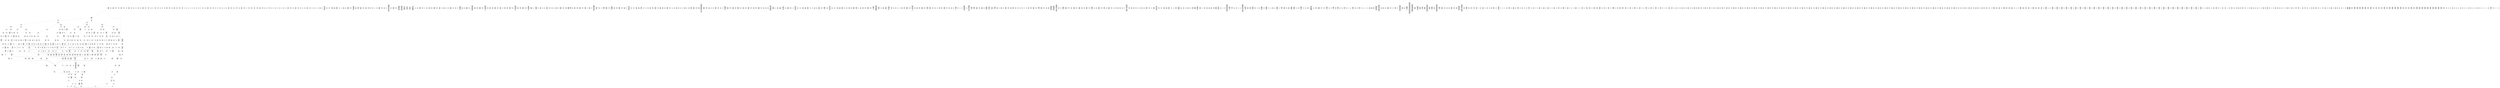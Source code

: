 /* Generated by GvGen v.1.0 (https://www.github.com/stricaud/gvgen) */

digraph G {
compound=true;
   node1 [label="[anywhere]"];
   node2 [label="# 0x0
PUSHX Data
PUSHX Data
MSTORE
PUSHX LogicData
CALLDATASIZE
LT
PUSHX Data
JUMPI
"];
   node3 [label="# 0xd
PUSHX Data
CALLDATALOAD
PUSHX BitData
SHR
PUSHX LogicData
GT
PUSHX Data
JUMPI
"];
   node4 [label="# 0x1e
PUSHX LogicData
GT
PUSHX Data
JUMPI
"];
   node5 [label="# 0x29
PUSHX LogicData
GT
PUSHX Data
JUMPI
"];
   node6 [label="# 0x34
PUSHX LogicData
GT
PUSHX Data
JUMPI
"];
   node7 [label="# 0x3f
PUSHX LogicData
EQ
PUSHX Data
JUMPI
"];
   node8 [label="# 0x4a
PUSHX LogicData
EQ
PUSHX Data
JUMPI
"];
   node9 [label="# 0x55
PUSHX LogicData
EQ
PUSHX Data
JUMPI
"];
   node10 [label="# 0x60
PUSHX LogicData
EQ
PUSHX Data
JUMPI
"];
   node11 [label="# 0x6b
PUSHX Data
JUMP
"];
   node12 [label="# 0x6f
JUMPDEST
PUSHX LogicData
EQ
PUSHX Data
JUMPI
"];
   node13 [label="# 0x7b
PUSHX LogicData
EQ
PUSHX Data
JUMPI
"];
   node14 [label="# 0x86
PUSHX LogicData
EQ
PUSHX Data
JUMPI
"];
   node15 [label="# 0x91
PUSHX Data
JUMP
"];
   node16 [label="# 0x95
JUMPDEST
PUSHX LogicData
EQ
PUSHX Data
JUMPI
"];
   node17 [label="# 0xa1
PUSHX LogicData
EQ
PUSHX Data
JUMPI
"];
   node18 [label="# 0xac
PUSHX LogicData
EQ
PUSHX Data
JUMPI
"];
   node19 [label="# 0xb7
PUSHX LogicData
EQ
PUSHX Data
JUMPI
"];
   node20 [label="# 0xc2
PUSHX LogicData
EQ
PUSHX Data
JUMPI
"];
   node21 [label="# 0xcd
PUSHX LogicData
EQ
PUSHX Data
JUMPI
"];
   node22 [label="# 0xd8
PUSHX Data
JUMP
"];
   node23 [label="# 0xdc
JUMPDEST
PUSHX LogicData
GT
PUSHX Data
JUMPI
"];
   node24 [label="# 0xe8
PUSHX LogicData
GT
PUSHX Data
JUMPI
"];
   node25 [label="# 0xf3
PUSHX LogicData
EQ
PUSHX Data
JUMPI
"];
   node26 [label="# 0xfe
PUSHX LogicData
EQ
PUSHX Data
JUMPI
"];
   node27 [label="# 0x109
PUSHX LogicData
EQ
PUSHX Data
JUMPI
"];
   node28 [label="# 0x114
PUSHX LogicData
EQ
PUSHX Data
JUMPI
"];
   node29 [label="# 0x11f
PUSHX Data
JUMP
"];
   node30 [label="# 0x123
JUMPDEST
PUSHX LogicData
EQ
PUSHX Data
JUMPI
"];
   node31 [label="# 0x12f
PUSHX LogicData
EQ
PUSHX Data
JUMPI
"];
   node32 [label="# 0x13a
PUSHX LogicData
EQ
PUSHX Data
JUMPI
"];
   node33 [label="# 0x145
PUSHX Data
JUMP
"];
   node34 [label="# 0x149
JUMPDEST
PUSHX LogicData
EQ
PUSHX Data
JUMPI
"];
   node35 [label="# 0x155
PUSHX LogicData
EQ
PUSHX Data
JUMPI
"];
   node36 [label="# 0x160
PUSHX LogicData
EQ
PUSHX Data
JUMPI
"];
   node37 [label="# 0x16b
PUSHX LogicData
EQ
PUSHX Data
JUMPI
"];
   node38 [label="# 0x176
PUSHX LogicData
EQ
PUSHX Data
JUMPI
"];
   node39 [label="# 0x181
PUSHX LogicData
EQ
PUSHX Data
JUMPI
"];
   node40 [label="# 0x18c
PUSHX Data
JUMP
"];
   node41 [label="# 0x190
JUMPDEST
PUSHX LogicData
GT
PUSHX Data
JUMPI
"];
   node42 [label="# 0x19c
PUSHX LogicData
GT
PUSHX Data
JUMPI
"];
   node43 [label="# 0x1a7
PUSHX LogicData
GT
PUSHX Data
JUMPI
"];
   node44 [label="# 0x1b2
PUSHX LogicData
EQ
PUSHX Data
JUMPI
"];
   node45 [label="# 0x1bd
PUSHX LogicData
EQ
PUSHX Data
JUMPI
"];
   node46 [label="# 0x1c8
PUSHX LogicData
EQ
PUSHX Data
JUMPI
"];
   node47 [label="# 0x1d3
PUSHX LogicData
EQ
PUSHX Data
JUMPI
"];
   node48 [label="# 0x1de
PUSHX Data
JUMP
"];
   node49 [label="# 0x1e2
JUMPDEST
PUSHX LogicData
EQ
PUSHX Data
JUMPI
"];
   node50 [label="# 0x1ee
PUSHX LogicData
EQ
PUSHX Data
JUMPI
"];
   node51 [label="# 0x1f9
PUSHX LogicData
EQ
PUSHX Data
JUMPI
"];
   node52 [label="# 0x204
PUSHX Data
JUMP
"];
   node53 [label="# 0x208
JUMPDEST
PUSHX LogicData
EQ
PUSHX Data
JUMPI
"];
   node54 [label="# 0x214
PUSHX LogicData
EQ
PUSHX Data
JUMPI
"];
   node55 [label="# 0x21f
PUSHX LogicData
EQ
PUSHX Data
JUMPI
"];
   node56 [label="# 0x22a
PUSHX LogicData
EQ
PUSHX Data
JUMPI
"];
   node57 [label="# 0x235
PUSHX LogicData
EQ
PUSHX Data
JUMPI
"];
   node58 [label="# 0x240
PUSHX LogicData
EQ
PUSHX Data
JUMPI
"];
   node59 [label="# 0x24b
PUSHX Data
JUMP
"];
   node60 [label="# 0x24f
JUMPDEST
PUSHX LogicData
GT
PUSHX Data
JUMPI
"];
   node61 [label="# 0x25b
PUSHX LogicData
EQ
PUSHX Data
JUMPI
"];
   node62 [label="# 0x266
PUSHX LogicData
EQ
PUSHX Data
JUMPI
"];
   node63 [label="# 0x271
PUSHX LogicData
EQ
PUSHX Data
JUMPI
"];
   node64 [label="# 0x27c
PUSHX LogicData
EQ
PUSHX Data
JUMPI
"];
   node65 [label="# 0x287
PUSHX LogicData
EQ
PUSHX Data
JUMPI
"];
   node66 [label="# 0x292
PUSHX LogicData
EQ
PUSHX Data
JUMPI
"];
   node67 [label="# 0x29d
PUSHX Data
JUMP
"];
   node68 [label="# 0x2a1
JUMPDEST
PUSHX LogicData
EQ
PUSHX Data
JUMPI
"];
   node69 [label="# 0x2ad
PUSHX LogicData
EQ
PUSHX Data
JUMPI
"];
   node70 [label="# 0x2b8
PUSHX LogicData
EQ
PUSHX Data
JUMPI
"];
   node71 [label="# 0x2c3
PUSHX LogicData
EQ
PUSHX Data
JUMPI
"];
   node72 [label="# 0x2ce
PUSHX LogicData
EQ
PUSHX Data
JUMPI
"];
   node73 [label="# 0x2d9
PUSHX LogicData
EQ
PUSHX Data
JUMPI
"];
   node74 [label="# 0x2e4
JUMPDEST
PUSHX Data
REVERT
"];
   node75 [label="# 0x2e9
JUMPDEST
CALLVALUE
ISZERO
PUSHX Data
JUMPI
"];
   node76 [label="# 0x2f1
PUSHX Data
REVERT
"];
   node77 [label="# 0x2f5
JUMPDEST
PUSHX Data
PUSHX ArithData
CALLDATASIZE
SUB
ADD
PUSHX Data
PUSHX Data
JUMP
"];
   node78 [label="# 0x30b
JUMPDEST
PUSHX Data
JUMP
"];
   node79 [label="# 0x310
JUMPDEST
PUSHX MemData
MLOAD
PUSHX Data
PUSHX Data
JUMP
"];
   node80 [label="# 0x31d
JUMPDEST
PUSHX MemData
MLOAD
SUB
RETURN
"];
   node81 [label="# 0x326
JUMPDEST
CALLVALUE
ISZERO
PUSHX Data
JUMPI
"];
   node82 [label="# 0x32e
PUSHX Data
REVERT
"];
   node83 [label="# 0x332
JUMPDEST
PUSHX Data
PUSHX Data
JUMP
"];
   node84 [label="# 0x33b
JUMPDEST
PUSHX MemData
MLOAD
PUSHX Data
PUSHX Data
JUMP
"];
   node85 [label="# 0x348
JUMPDEST
PUSHX MemData
MLOAD
SUB
RETURN
"];
   node86 [label="# 0x351
JUMPDEST
CALLVALUE
ISZERO
PUSHX Data
JUMPI
"];
   node87 [label="# 0x359
PUSHX Data
REVERT
"];
   node88 [label="# 0x35d
JUMPDEST
PUSHX Data
PUSHX Data
JUMP
"];
   node89 [label="# 0x366
JUMPDEST
PUSHX MemData
MLOAD
PUSHX Data
PUSHX Data
JUMP
"];
   node90 [label="# 0x373
JUMPDEST
PUSHX MemData
MLOAD
SUB
RETURN
"];
   node91 [label="# 0x37c
JUMPDEST
CALLVALUE
ISZERO
PUSHX Data
JUMPI
"];
   node92 [label="# 0x384
PUSHX Data
REVERT
"];
   node93 [label="# 0x388
JUMPDEST
PUSHX Data
PUSHX ArithData
CALLDATASIZE
SUB
ADD
PUSHX Data
PUSHX Data
JUMP
"];
   node94 [label="# 0x39e
JUMPDEST
PUSHX Data
JUMP
"];
   node95 [label="# 0x3a3
JUMPDEST
PUSHX MemData
MLOAD
PUSHX Data
PUSHX Data
JUMP
"];
   node96 [label="# 0x3b0
JUMPDEST
PUSHX MemData
MLOAD
SUB
RETURN
"];
   node97 [label="# 0x3b9
JUMPDEST
CALLVALUE
ISZERO
PUSHX Data
JUMPI
"];
   node98 [label="# 0x3c1
PUSHX Data
REVERT
"];
   node99 [label="# 0x3c5
JUMPDEST
PUSHX Data
PUSHX ArithData
CALLDATASIZE
SUB
ADD
PUSHX Data
PUSHX Data
JUMP
"];
   node100 [label="# 0x3db
JUMPDEST
PUSHX Data
JUMP
"];
   node101 [label="# 0x3e0
JUMPDEST
STOP
"];
   node102 [label="# 0x3e2
JUMPDEST
CALLVALUE
ISZERO
PUSHX Data
JUMPI
"];
   node103 [label="# 0x3ea
PUSHX Data
REVERT
"];
   node104 [label="# 0x3ee
JUMPDEST
PUSHX Data
PUSHX Data
JUMP
"];
   node105 [label="# 0x3f7
JUMPDEST
PUSHX MemData
MLOAD
PUSHX Data
PUSHX Data
JUMP
"];
   node106 [label="# 0x404
JUMPDEST
PUSHX MemData
MLOAD
SUB
RETURN
"];
   node107 [label="# 0x40d
JUMPDEST
PUSHX Data
PUSHX ArithData
CALLDATASIZE
SUB
ADD
PUSHX Data
PUSHX Data
JUMP
"];
   node108 [label="# 0x422
JUMPDEST
PUSHX Data
JUMP
"];
   node109 [label="# 0x427
JUMPDEST
PUSHX MemData
MLOAD
PUSHX Data
PUSHX Data
JUMP
"];
   node110 [label="# 0x434
JUMPDEST
PUSHX MemData
MLOAD
SUB
RETURN
"];
   node111 [label="# 0x43d
JUMPDEST
CALLVALUE
ISZERO
PUSHX Data
JUMPI
"];
   node112 [label="# 0x445
PUSHX Data
REVERT
"];
   node113 [label="# 0x449
JUMPDEST
PUSHX Data
PUSHX Data
JUMP
"];
   node114 [label="# 0x452
JUMPDEST
PUSHX MemData
MLOAD
PUSHX Data
PUSHX Data
JUMP
"];
   node115 [label="# 0x45f
JUMPDEST
PUSHX MemData
MLOAD
SUB
RETURN
"];
   node116 [label="# 0x468
JUMPDEST
CALLVALUE
ISZERO
PUSHX Data
JUMPI
"];
   node117 [label="# 0x470
PUSHX Data
REVERT
"];
   node118 [label="# 0x474
JUMPDEST
PUSHX Data
PUSHX ArithData
CALLDATASIZE
SUB
ADD
PUSHX Data
PUSHX Data
JUMP
"];
   node119 [label="# 0x48a
JUMPDEST
PUSHX Data
JUMP
"];
   node120 [label="# 0x48f
JUMPDEST
STOP
"];
   node121 [label="# 0x491
JUMPDEST
CALLVALUE
ISZERO
PUSHX Data
JUMPI
"];
   node122 [label="# 0x499
PUSHX Data
REVERT
"];
   node123 [label="# 0x49d
JUMPDEST
PUSHX Data
PUSHX Data
JUMP
"];
   node124 [label="# 0x4a6
JUMPDEST
PUSHX MemData
MLOAD
PUSHX Data
PUSHX Data
JUMP
"];
   node125 [label="# 0x4b3
JUMPDEST
PUSHX MemData
MLOAD
SUB
RETURN
"];
   node126 [label="# 0x4bc
JUMPDEST
CALLVALUE
ISZERO
PUSHX Data
JUMPI
"];
   node127 [label="# 0x4c4
PUSHX Data
REVERT
"];
   node128 [label="# 0x4c8
JUMPDEST
PUSHX Data
PUSHX Data
JUMP
"];
   node129 [label="# 0x4d1
JUMPDEST
PUSHX MemData
MLOAD
PUSHX Data
PUSHX Data
JUMP
"];
   node130 [label="# 0x4de
JUMPDEST
PUSHX MemData
MLOAD
SUB
RETURN
"];
   node131 [label="# 0x4e7
JUMPDEST
CALLVALUE
ISZERO
PUSHX Data
JUMPI
"];
   node132 [label="# 0x4ef
PUSHX Data
REVERT
"];
   node133 [label="# 0x4f3
JUMPDEST
PUSHX Data
PUSHX ArithData
CALLDATASIZE
SUB
ADD
PUSHX Data
PUSHX Data
JUMP
"];
   node134 [label="# 0x509
JUMPDEST
PUSHX Data
JUMP
"];
   node135 [label="# 0x50e
JUMPDEST
STOP
"];
   node136 [label="# 0x510
JUMPDEST
CALLVALUE
ISZERO
PUSHX Data
JUMPI
"];
   node137 [label="# 0x518
PUSHX Data
REVERT
"];
   node138 [label="# 0x51c
JUMPDEST
PUSHX Data
PUSHX ArithData
CALLDATASIZE
SUB
ADD
PUSHX Data
PUSHX Data
JUMP
"];
   node139 [label="# 0x532
JUMPDEST
PUSHX Data
JUMP
"];
   node140 [label="# 0x537
JUMPDEST
PUSHX MemData
MLOAD
PUSHX Data
PUSHX Data
JUMP
"];
   node141 [label="# 0x544
JUMPDEST
PUSHX MemData
MLOAD
SUB
RETURN
"];
   node142 [label="# 0x54d
JUMPDEST
CALLVALUE
ISZERO
PUSHX Data
JUMPI
"];
   node143 [label="# 0x555
PUSHX Data
REVERT
"];
   node144 [label="# 0x559
JUMPDEST
PUSHX Data
PUSHX ArithData
CALLDATASIZE
SUB
ADD
PUSHX Data
PUSHX Data
JUMP
"];
   node145 [label="# 0x56f
JUMPDEST
PUSHX Data
JUMP
"];
   node146 [label="# 0x574
JUMPDEST
PUSHX MemData
MLOAD
PUSHX Data
PUSHX Data
JUMP
"];
   node147 [label="# 0x581
JUMPDEST
PUSHX MemData
MLOAD
SUB
RETURN
"];
   node148 [label="# 0x58a
JUMPDEST
CALLVALUE
ISZERO
PUSHX Data
JUMPI
"];
   node149 [label="# 0x592
PUSHX Data
REVERT
"];
   node150 [label="# 0x596
JUMPDEST
PUSHX Data
PUSHX Data
JUMP
"];
   node151 [label="# 0x59f
JUMPDEST
PUSHX MemData
MLOAD
PUSHX Data
PUSHX Data
JUMP
"];
   node152 [label="# 0x5ac
JUMPDEST
PUSHX MemData
MLOAD
SUB
RETURN
"];
   node153 [label="# 0x5b5
JUMPDEST
CALLVALUE
ISZERO
PUSHX Data
JUMPI
"];
   node154 [label="# 0x5bd
PUSHX Data
REVERT
"];
   node155 [label="# 0x5c1
JUMPDEST
PUSHX Data
PUSHX Data
JUMP
"];
   node156 [label="# 0x5ca
JUMPDEST
PUSHX MemData
MLOAD
PUSHX Data
PUSHX Data
JUMP
"];
   node157 [label="# 0x5d7
JUMPDEST
PUSHX MemData
MLOAD
SUB
RETURN
"];
   node158 [label="# 0x5e0
JUMPDEST
CALLVALUE
ISZERO
PUSHX Data
JUMPI
"];
   node159 [label="# 0x5e8
PUSHX Data
REVERT
"];
   node160 [label="# 0x5ec
JUMPDEST
PUSHX Data
PUSHX Data
JUMP
"];
   node161 [label="# 0x5f5
JUMPDEST
STOP
"];
   node162 [label="# 0x5f7
JUMPDEST
CALLVALUE
ISZERO
PUSHX Data
JUMPI
"];
   node163 [label="# 0x5ff
PUSHX Data
REVERT
"];
   node164 [label="# 0x603
JUMPDEST
PUSHX Data
PUSHX ArithData
CALLDATASIZE
SUB
ADD
PUSHX Data
PUSHX Data
JUMP
"];
   node165 [label="# 0x619
JUMPDEST
PUSHX Data
JUMP
"];
   node166 [label="# 0x61e
JUMPDEST
STOP
"];
   node167 [label="# 0x620
JUMPDEST
CALLVALUE
ISZERO
PUSHX Data
JUMPI
"];
   node168 [label="# 0x628
PUSHX Data
REVERT
"];
   node169 [label="# 0x62c
JUMPDEST
PUSHX Data
PUSHX Data
JUMP
"];
   node170 [label="# 0x635
JUMPDEST
STOP
"];
   node171 [label="# 0x637
JUMPDEST
CALLVALUE
ISZERO
PUSHX Data
JUMPI
"];
   node172 [label="# 0x63f
PUSHX Data
REVERT
"];
   node173 [label="# 0x643
JUMPDEST
PUSHX Data
PUSHX Data
JUMP
"];
   node174 [label="# 0x64c
JUMPDEST
STOP
"];
   node175 [label="# 0x64e
JUMPDEST
CALLVALUE
ISZERO
PUSHX Data
JUMPI
"];
   node176 [label="# 0x656
PUSHX Data
REVERT
"];
   node177 [label="# 0x65a
JUMPDEST
PUSHX Data
PUSHX ArithData
CALLDATASIZE
SUB
ADD
PUSHX Data
PUSHX Data
JUMP
"];
   node178 [label="# 0x670
JUMPDEST
PUSHX Data
JUMP
"];
   node179 [label="# 0x675
JUMPDEST
STOP
"];
   node180 [label="# 0x677
JUMPDEST
CALLVALUE
ISZERO
PUSHX Data
JUMPI
"];
   node181 [label="# 0x67f
PUSHX Data
REVERT
"];
   node182 [label="# 0x683
JUMPDEST
PUSHX Data
PUSHX ArithData
CALLDATASIZE
SUB
ADD
PUSHX Data
PUSHX Data
JUMP
"];
   node183 [label="# 0x699
JUMPDEST
PUSHX Data
JUMP
"];
   node184 [label="# 0x69e
JUMPDEST
STOP
"];
   node185 [label="# 0x6a0
JUMPDEST
CALLVALUE
ISZERO
PUSHX Data
JUMPI
"];
   node186 [label="# 0x6a8
PUSHX Data
REVERT
"];
   node187 [label="# 0x6ac
JUMPDEST
PUSHX Data
PUSHX Data
JUMP
"];
   node188 [label="# 0x6b5
JUMPDEST
PUSHX MemData
MLOAD
PUSHX Data
PUSHX Data
JUMP
"];
   node189 [label="# 0x6c2
JUMPDEST
PUSHX MemData
MLOAD
SUB
RETURN
"];
   node190 [label="# 0x6cb
JUMPDEST
CALLVALUE
ISZERO
PUSHX Data
JUMPI
"];
   node191 [label="# 0x6d3
PUSHX Data
REVERT
"];
   node192 [label="# 0x6d7
JUMPDEST
PUSHX Data
PUSHX ArithData
CALLDATASIZE
SUB
ADD
PUSHX Data
PUSHX Data
JUMP
"];
   node193 [label="# 0x6ed
JUMPDEST
PUSHX Data
JUMP
"];
   node194 [label="# 0x6f2
JUMPDEST
PUSHX MemData
MLOAD
PUSHX Data
PUSHX Data
JUMP
"];
   node195 [label="# 0x6ff
JUMPDEST
PUSHX MemData
MLOAD
SUB
RETURN
"];
   node196 [label="# 0x708
JUMPDEST
CALLVALUE
ISZERO
PUSHX Data
JUMPI
"];
   node197 [label="# 0x710
PUSHX Data
REVERT
"];
   node198 [label="# 0x714
JUMPDEST
PUSHX Data
PUSHX Data
JUMP
"];
   node199 [label="# 0x71d
JUMPDEST
PUSHX MemData
MLOAD
PUSHX Data
PUSHX Data
JUMP
"];
   node200 [label="# 0x72a
JUMPDEST
PUSHX MemData
MLOAD
SUB
RETURN
"];
   node201 [label="# 0x733
JUMPDEST
CALLVALUE
ISZERO
PUSHX Data
JUMPI
"];
   node202 [label="# 0x73b
PUSHX Data
REVERT
"];
   node203 [label="# 0x73f
JUMPDEST
PUSHX Data
PUSHX ArithData
CALLDATASIZE
SUB
ADD
PUSHX Data
PUSHX Data
JUMP
"];
   node204 [label="# 0x755
JUMPDEST
PUSHX Data
JUMP
"];
   node205 [label="# 0x75a
JUMPDEST
STOP
"];
   node206 [label="# 0x75c
JUMPDEST
CALLVALUE
ISZERO
PUSHX Data
JUMPI
"];
   node207 [label="# 0x764
PUSHX Data
REVERT
"];
   node208 [label="# 0x768
JUMPDEST
PUSHX Data
PUSHX Data
JUMP
"];
   node209 [label="# 0x771
JUMPDEST
PUSHX MemData
MLOAD
PUSHX Data
PUSHX Data
JUMP
"];
   node210 [label="# 0x77e
JUMPDEST
PUSHX MemData
MLOAD
SUB
RETURN
"];
   node211 [label="# 0x787
JUMPDEST
PUSHX Data
PUSHX ArithData
CALLDATASIZE
SUB
ADD
PUSHX Data
PUSHX Data
JUMP
"];
   node212 [label="# 0x79c
JUMPDEST
PUSHX Data
JUMP
"];
   node213 [label="# 0x7a1
JUMPDEST
STOP
"];
   node214 [label="# 0x7a3
JUMPDEST
CALLVALUE
ISZERO
PUSHX Data
JUMPI
"];
   node215 [label="# 0x7ab
PUSHX Data
REVERT
"];
   node216 [label="# 0x7af
JUMPDEST
PUSHX Data
PUSHX ArithData
CALLDATASIZE
SUB
ADD
PUSHX Data
PUSHX Data
JUMP
"];
   node217 [label="# 0x7c5
JUMPDEST
PUSHX Data
JUMP
"];
   node218 [label="# 0x7ca
JUMPDEST
PUSHX MemData
MLOAD
PUSHX Data
PUSHX Data
JUMP
"];
   node219 [label="# 0x7d7
JUMPDEST
PUSHX MemData
MLOAD
SUB
RETURN
"];
   node220 [label="# 0x7e0
JUMPDEST
CALLVALUE
ISZERO
PUSHX Data
JUMPI
"];
   node221 [label="# 0x7e8
PUSHX Data
REVERT
"];
   node222 [label="# 0x7ec
JUMPDEST
PUSHX Data
PUSHX Data
JUMP
"];
   node223 [label="# 0x7f5
JUMPDEST
PUSHX MemData
MLOAD
PUSHX Data
PUSHX Data
JUMP
"];
   node224 [label="# 0x802
JUMPDEST
PUSHX MemData
MLOAD
SUB
RETURN
"];
   node225 [label="# 0x80b
JUMPDEST
CALLVALUE
ISZERO
PUSHX Data
JUMPI
"];
   node226 [label="# 0x813
PUSHX Data
REVERT
"];
   node227 [label="# 0x817
JUMPDEST
PUSHX Data
PUSHX Data
JUMP
"];
   node228 [label="# 0x820
JUMPDEST
PUSHX MemData
MLOAD
PUSHX Data
PUSHX Data
JUMP
"];
   node229 [label="# 0x82d
JUMPDEST
PUSHX MemData
MLOAD
SUB
RETURN
"];
   node230 [label="# 0x836
JUMPDEST
CALLVALUE
ISZERO
PUSHX Data
JUMPI
"];
   node231 [label="# 0x83e
PUSHX Data
REVERT
"];
   node232 [label="# 0x842
JUMPDEST
PUSHX Data
PUSHX ArithData
CALLDATASIZE
SUB
ADD
PUSHX Data
PUSHX Data
JUMP
"];
   node233 [label="# 0x858
JUMPDEST
PUSHX Data
JUMP
"];
   node234 [label="# 0x85d
JUMPDEST
PUSHX MemData
MLOAD
PUSHX Data
PUSHX Data
JUMP
"];
   node235 [label="# 0x86a
JUMPDEST
PUSHX MemData
MLOAD
SUB
RETURN
"];
   node236 [label="# 0x873
JUMPDEST
CALLVALUE
ISZERO
PUSHX Data
JUMPI
"];
   node237 [label="# 0x87b
PUSHX Data
REVERT
"];
   node238 [label="# 0x87f
JUMPDEST
PUSHX Data
PUSHX Data
JUMP
"];
   node239 [label="# 0x888
JUMPDEST
STOP
"];
   node240 [label="# 0x88a
JUMPDEST
CALLVALUE
ISZERO
PUSHX Data
JUMPI
"];
   node241 [label="# 0x892
PUSHX Data
REVERT
"];
   node242 [label="# 0x896
JUMPDEST
PUSHX Data
PUSHX Data
JUMP
"];
   node243 [label="# 0x89f
JUMPDEST
PUSHX MemData
MLOAD
PUSHX Data
PUSHX Data
JUMP
"];
   node244 [label="# 0x8ac
JUMPDEST
PUSHX MemData
MLOAD
SUB
RETURN
"];
   node245 [label="# 0x8b5
JUMPDEST
CALLVALUE
ISZERO
PUSHX Data
JUMPI
"];
   node246 [label="# 0x8bd
PUSHX Data
REVERT
"];
   node247 [label="# 0x8c1
JUMPDEST
PUSHX Data
PUSHX Data
JUMP
"];
   node248 [label="# 0x8ca
JUMPDEST
PUSHX MemData
MLOAD
PUSHX Data
PUSHX Data
JUMP
"];
   node249 [label="# 0x8d7
JUMPDEST
PUSHX MemData
MLOAD
SUB
RETURN
"];
   node250 [label="# 0x8e0
JUMPDEST
CALLVALUE
ISZERO
PUSHX Data
JUMPI
"];
   node251 [label="# 0x8e8
PUSHX Data
REVERT
"];
   node252 [label="# 0x8ec
JUMPDEST
PUSHX Data
PUSHX Data
JUMP
"];
   node253 [label="# 0x8f5
JUMPDEST
PUSHX MemData
MLOAD
PUSHX Data
PUSHX Data
JUMP
"];
   node254 [label="# 0x902
JUMPDEST
PUSHX MemData
MLOAD
SUB
RETURN
"];
   node255 [label="# 0x90b
JUMPDEST
CALLVALUE
ISZERO
PUSHX Data
JUMPI
"];
   node256 [label="# 0x913
PUSHX Data
REVERT
"];
   node257 [label="# 0x917
JUMPDEST
PUSHX Data
PUSHX Data
JUMP
"];
   node258 [label="# 0x920
JUMPDEST
PUSHX MemData
MLOAD
PUSHX Data
PUSHX Data
JUMP
"];
   node259 [label="# 0x92d
JUMPDEST
PUSHX MemData
MLOAD
SUB
RETURN
"];
   node260 [label="# 0x936
JUMPDEST
CALLVALUE
ISZERO
PUSHX Data
JUMPI
"];
   node261 [label="# 0x93e
PUSHX Data
REVERT
"];
   node262 [label="# 0x942
JUMPDEST
PUSHX Data
PUSHX Data
JUMP
"];
   node263 [label="# 0x94b
JUMPDEST
PUSHX MemData
MLOAD
PUSHX Data
PUSHX Data
JUMP
"];
   node264 [label="# 0x958
JUMPDEST
PUSHX MemData
MLOAD
SUB
RETURN
"];
   node265 [label="# 0x961
JUMPDEST
CALLVALUE
ISZERO
PUSHX Data
JUMPI
"];
   node266 [label="# 0x969
PUSHX Data
REVERT
"];
   node267 [label="# 0x96d
JUMPDEST
PUSHX Data
PUSHX ArithData
CALLDATASIZE
SUB
ADD
PUSHX Data
PUSHX Data
JUMP
"];
   node268 [label="# 0x983
JUMPDEST
PUSHX Data
JUMP
"];
   node269 [label="# 0x988
JUMPDEST
STOP
"];
   node270 [label="# 0x98a
JUMPDEST
CALLVALUE
ISZERO
PUSHX Data
JUMPI
"];
   node271 [label="# 0x992
PUSHX Data
REVERT
"];
   node272 [label="# 0x996
JUMPDEST
PUSHX Data
PUSHX Data
JUMP
"];
   node273 [label="# 0x99f
JUMPDEST
PUSHX MemData
MLOAD
PUSHX Data
PUSHX Data
JUMP
"];
   node274 [label="# 0x9ac
JUMPDEST
PUSHX MemData
MLOAD
SUB
RETURN
"];
   node275 [label="# 0x9b5
JUMPDEST
PUSHX Data
PUSHX ArithData
CALLDATASIZE
SUB
ADD
PUSHX Data
PUSHX Data
JUMP
"];
   node276 [label="# 0x9ca
JUMPDEST
PUSHX Data
JUMP
"];
   node277 [label="# 0x9cf
JUMPDEST
STOP
"];
   node278 [label="# 0x9d1
JUMPDEST
CALLVALUE
ISZERO
PUSHX Data
JUMPI
"];
   node279 [label="# 0x9d9
PUSHX Data
REVERT
"];
   node280 [label="# 0x9dd
JUMPDEST
PUSHX Data
PUSHX ArithData
CALLDATASIZE
SUB
ADD
PUSHX Data
PUSHX Data
JUMP
"];
   node281 [label="# 0x9f3
JUMPDEST
PUSHX Data
JUMP
"];
   node282 [label="# 0x9f8
JUMPDEST
STOP
"];
   node283 [label="# 0x9fa
JUMPDEST
CALLVALUE
ISZERO
PUSHX Data
JUMPI
"];
   node284 [label="# 0xa02
PUSHX Data
REVERT
"];
   node285 [label="# 0xa06
JUMPDEST
PUSHX Data
PUSHX ArithData
CALLDATASIZE
SUB
ADD
PUSHX Data
PUSHX Data
JUMP
"];
   node286 [label="# 0xa1c
JUMPDEST
PUSHX Data
JUMP
"];
   node287 [label="# 0xa21
JUMPDEST
STOP
"];
   node288 [label="# 0xa23
JUMPDEST
CALLVALUE
ISZERO
PUSHX Data
JUMPI
"];
   node289 [label="# 0xa2b
PUSHX Data
REVERT
"];
   node290 [label="# 0xa2f
JUMPDEST
PUSHX Data
PUSHX ArithData
CALLDATASIZE
SUB
ADD
PUSHX Data
PUSHX Data
JUMP
"];
   node291 [label="# 0xa45
JUMPDEST
PUSHX Data
JUMP
"];
   node292 [label="# 0xa4a
JUMPDEST
STOP
"];
   node293 [label="# 0xa4c
JUMPDEST
CALLVALUE
ISZERO
PUSHX Data
JUMPI
"];
   node294 [label="# 0xa54
PUSHX Data
REVERT
"];
   node295 [label="# 0xa58
JUMPDEST
PUSHX Data
PUSHX Data
JUMP
"];
   node296 [label="# 0xa61
JUMPDEST
PUSHX MemData
MLOAD
PUSHX Data
PUSHX Data
JUMP
"];
   node297 [label="# 0xa6e
JUMPDEST
PUSHX MemData
MLOAD
SUB
RETURN
"];
   node298 [label="# 0xa77
JUMPDEST
CALLVALUE
ISZERO
PUSHX Data
JUMPI
"];
   node299 [label="# 0xa7f
PUSHX Data
REVERT
"];
   node300 [label="# 0xa83
JUMPDEST
PUSHX Data
PUSHX ArithData
CALLDATASIZE
SUB
ADD
PUSHX Data
PUSHX Data
JUMP
"];
   node301 [label="# 0xa99
JUMPDEST
PUSHX Data
JUMP
"];
   node302 [label="# 0xa9e
JUMPDEST
PUSHX MemData
MLOAD
PUSHX Data
PUSHX Data
JUMP
"];
   node303 [label="# 0xaab
JUMPDEST
PUSHX MemData
MLOAD
SUB
RETURN
"];
   node304 [label="# 0xab4
JUMPDEST
CALLVALUE
ISZERO
PUSHX Data
JUMPI
"];
   node305 [label="# 0xabc
PUSHX Data
REVERT
"];
   node306 [label="# 0xac0
JUMPDEST
PUSHX Data
PUSHX ArithData
CALLDATASIZE
SUB
ADD
PUSHX Data
PUSHX Data
JUMP
"];
   node307 [label="# 0xad6
JUMPDEST
PUSHX Data
JUMP
"];
   node308 [label="# 0xadb
JUMPDEST
STOP
"];
   node309 [label="# 0xadd
JUMPDEST
CALLVALUE
ISZERO
PUSHX Data
JUMPI
"];
   node310 [label="# 0xae5
PUSHX Data
REVERT
"];
   node311 [label="# 0xae9
JUMPDEST
PUSHX Data
PUSHX ArithData
CALLDATASIZE
SUB
ADD
PUSHX Data
PUSHX Data
JUMP
"];
   node312 [label="# 0xaff
JUMPDEST
PUSHX Data
JUMP
"];
   node313 [label="# 0xb04
JUMPDEST
PUSHX MemData
MLOAD
PUSHX Data
PUSHX Data
JUMP
"];
   node314 [label="# 0xb11
JUMPDEST
PUSHX MemData
MLOAD
SUB
RETURN
"];
   node315 [label="# 0xb1a
JUMPDEST
CALLVALUE
ISZERO
PUSHX Data
JUMPI
"];
   node316 [label="# 0xb22
PUSHX Data
REVERT
"];
   node317 [label="# 0xb26
JUMPDEST
PUSHX Data
PUSHX Data
JUMP
"];
   node318 [label="# 0xb2f
JUMPDEST
STOP
"];
   node319 [label="# 0xb31
JUMPDEST
CALLVALUE
ISZERO
PUSHX Data
JUMPI
"];
   node320 [label="# 0xb39
PUSHX Data
REVERT
"];
   node321 [label="# 0xb3d
JUMPDEST
PUSHX Data
PUSHX ArithData
CALLDATASIZE
SUB
ADD
PUSHX Data
PUSHX Data
JUMP
"];
   node322 [label="# 0xb53
JUMPDEST
PUSHX Data
JUMP
"];
   node323 [label="# 0xb58
JUMPDEST
STOP
"];
   node324 [label="# 0xb5a
JUMPDEST
CALLVALUE
ISZERO
PUSHX Data
JUMPI
"];
   node325 [label="# 0xb62
PUSHX Data
REVERT
"];
   node326 [label="# 0xb66
JUMPDEST
PUSHX Data
PUSHX Data
JUMP
"];
   node327 [label="# 0xb6f
JUMPDEST
STOP
"];
   node328 [label="# 0xb71
JUMPDEST
PUSHX Data
PUSHX Data
PUSHX Data
JUMP
"];
   node329 [label="# 0xb7c
JUMPDEST
JUMP
"];
   node330 [label="# 0xb83
JUMPDEST
PUSHX Data
JUMP
"];
   node331 [label="# 0xb88
JUMPDEST
PUSHX Data
PUSHX StorData
SLOAD
PUSHX Data
PUSHX Data
JUMP
"];
   node332 [label="# 0xb97
JUMPDEST
PUSHX ArithData
ADD
PUSHX ArithData
DIV
MUL
PUSHX ArithData
ADD
PUSHX MemData
MLOAD
ADD
PUSHX Data
MSTORE
MSTORE
PUSHX ArithData
ADD
SLOAD
PUSHX Data
PUSHX Data
JUMP
"];
   node333 [label="# 0xbc3
JUMPDEST
ISZERO
PUSHX Data
JUMPI
"];
   node334 [label="# 0xbca
PUSHX LogicData
LT
PUSHX Data
JUMPI
"];
   node335 [label="# 0xbd2
PUSHX ArithData
SLOAD
DIV
MUL
MSTORE
PUSHX ArithData
ADD
PUSHX Data
JUMP
"];
   node336 [label="# 0xbe5
JUMPDEST
ADD
PUSHX Data
MSTORE
PUSHX Data
PUSHX Data
SHA3
"];
   node337 [label="# 0xbf3
JUMPDEST
SLOAD
MSTORE
PUSHX ArithData
ADD
PUSHX ArithData
ADD
GT
PUSHX Data
JUMPI
"];
   node338 [label="# 0xc07
SUB
PUSHX BitData
AND
ADD
"];
   node339 [label="# 0xc10
JUMPDEST
JUMP
"];
   node340 [label="# 0xc1a
JUMPDEST
PUSHX Data
PUSHX Data
PUSHX Data
JUMP
"];
   node341 [label="# 0xc25
JUMPDEST
PUSHX Data
JUMPI
"];
   node342 [label="# 0xc2a
PUSHX MemData
MLOAD
PUSHX Data
MSTORE
PUSHX ArithData
ADD
PUSHX Data
PUSHX Data
JUMP
"];
   node343 [label="# 0xc5b
JUMPDEST
PUSHX MemData
MLOAD
SUB
REVERT
"];
   node344 [label="# 0xc64
JUMPDEST
PUSHX Data
PUSHX ArithData
MSTORE
PUSHX ArithData
ADD
MSTORE
PUSHX ArithData
ADD
PUSHX Data
SHA3
PUSHX ArithData
SLOAD
PUSHX ArithData
EXP
DIV
PUSHX BitData
AND
JUMP
"];
   node345 [label="# 0xc9f
JUMPDEST
PUSHX Data
PUSHX Data
PUSHX Data
JUMP
"];
   node346 [label="# 0xcaa
JUMPDEST
PUSHX BitData
AND
PUSHX BitData
AND
EQ
ISZERO
PUSHX Data
JUMPI
"];
   node347 [label="# 0xce1
PUSHX MemData
MLOAD
PUSHX Data
MSTORE
PUSHX ArithData
ADD
PUSHX Data
PUSHX Data
JUMP
"];
   node348 [label="# 0xd12
JUMPDEST
PUSHX MemData
MLOAD
SUB
REVERT
"];
   node349 [label="# 0xd1b
JUMPDEST
PUSHX BitData
AND
PUSHX Data
PUSHX Data
JUMP
"];
   node350 [label="# 0xd3a
JUMPDEST
PUSHX BitData
AND
EQ
PUSHX Data
JUMPI
"];
   node351 [label="# 0xd57
PUSHX Data
PUSHX Data
PUSHX Data
JUMP
"];
   node352 [label="# 0xd63
JUMPDEST
PUSHX Data
JUMP
"];
   node353 [label="# 0xd68
JUMPDEST
"];
   node354 [label="# 0xd69
JUMPDEST
PUSHX Data
JUMPI
"];
   node355 [label="# 0xd6e
PUSHX MemData
MLOAD
PUSHX Data
MSTORE
PUSHX ArithData
ADD
PUSHX Data
PUSHX Data
JUMP
"];
   node356 [label="# 0xd9f
JUMPDEST
PUSHX MemData
MLOAD
SUB
REVERT
"];
   node357 [label="# 0xda8
JUMPDEST
PUSHX Data
PUSHX Data
JUMP
"];
   node358 [label="# 0xdb2
JUMPDEST
JUMP
"];
   node359 [label="# 0xdb7
JUMPDEST
PUSHX StorData
PUSHX ArithData
SLOAD
PUSHX ArithData
EXP
DIV
PUSHX BitData
AND
JUMP
"];
   node360 [label="# 0xddd
JUMPDEST
PUSHX Data
PUSHX Data
PUSHX MemData
MLOAD
PUSHX ArithData
ADD
PUSHX Data
MSTORE
PUSHX Data
PUSHX ArithData
PUSHX BitData
AND
PUSHX BitData
AND
MSTORE
PUSHX ArithData
ADD
MSTORE
PUSHX ArithData
ADD
PUSHX Data
SHA3
SLOAD
MSTORE
PUSHX ArithData
ADD
PUSHX BitData
AND
MSTORE
PUSHX ArithData
ADD
MSTORE
PUSHX Data
PUSHX Data
JUMP
"];
   node361 [label="# 0xe60
JUMPDEST
PUSHX Data
JUMPI
"];
   node362 [label="# 0xe65
PUSHX MemData
MLOAD
PUSHX Data
MSTORE
PUSHX ArithData
ADD
PUSHX Data
PUSHX Data
JUMP
"];
   node363 [label="# 0xe96
JUMPDEST
PUSHX MemData
MLOAD
SUB
REVERT
"];
   node364 [label="# 0xe9f
JUMPDEST
PUSHX Data
PUSHX Data
PUSHX Data
PUSHX ArithData
PUSHX BitData
AND
PUSHX BitData
AND
MSTORE
PUSHX ArithData
ADD
MSTORE
PUSHX ArithData
ADD
PUSHX Data
SHA3
SLOAD
PUSHX BitData
PUSHX BitData
AND
JUMP
"];
   node365 [label="# 0xef2
JUMPDEST
PUSHX Data
PUSHX ArithData
PUSHX BitData
AND
PUSHX BitData
AND
MSTORE
PUSHX ArithData
ADD
MSTORE
PUSHX ArithData
ADD
PUSHX Data
SHA3
SSTORE
PUSHX Data
CALLER
PUSHX MemData
MLOAD
PUSHX Data
PUSHX Data
JUMP
"];
   node366 [label="# 0xf68
JUMPDEST
PUSHX MemData
MLOAD
SUB
LOGX
PUSHX Data
ADDRESS
PUSHX BitData
AND
PUSHX MemData
MLOAD
PUSHX ArithData
ADD
PUSHX Data
PUSHX Data
JUMP
"];
   node367 [label="# 0xf9d
JUMPDEST
PUSHX MemData
MLOAD
PUSHX ArithData
SUB
SUB
MSTORE
PUSHX Data
MSTORE
PUSHX MemData
MLOAD
PUSHX Data
PUSHX Data
JUMP
"];
   node368 [label="# 0xfb9
JUMPDEST
PUSHX Data
PUSHX MemData
MLOAD
SUB
PUSHX Data
GAS
CALL
RETURNDATASIZE
PUSHX LogicData
EQ
PUSHX Data
JUMPI
"];
   node369 [label="# 0xfd5
PUSHX MemData
MLOAD
PUSHX BitData
NOT
PUSHX ArithData
RETURNDATASIZE
ADD
AND
ADD
PUSHX Data
MSTORE
RETURNDATASIZE
MSTORE
RETURNDATASIZE
PUSHX Data
PUSHX ArithData
ADD
RETURNDATACOPY
PUSHX Data
JUMP
"];
   node370 [label="# 0xff6
JUMPDEST
PUSHX Data
"];
   node371 [label="# 0xffb
JUMPDEST
PUSHX Data
JUMPI
"];
   node372 [label="# 0x1006
PUSHX MemData
MLOAD
PUSHX Data
MSTORE
PUSHX ArithData
ADD
PUSHX Data
PUSHX Data
JUMP
"];
   node373 [label="# 0x1037
JUMPDEST
PUSHX MemData
MLOAD
SUB
REVERT
"];
   node374 [label="# 0x1040
JUMPDEST
JUMP
"];
   node375 [label="# 0x104f
JUMPDEST
PUSHX MemData
MLOAD
PUSHX ArithData
ADD
PUSHX Data
MSTORE
PUSHX Data
MSTORE
PUSHX ArithData
ADD
PUSHX Data
MSTORE
JUMP
"];
   node376 [label="# 0x1088
JUMPDEST
PUSHX Data
PUSHX Data
JUMP
"];
   node377 [label="# 0x1090
JUMPDEST
PUSHX BitData
AND
PUSHX Data
PUSHX Data
JUMP
"];
   node378 [label="# 0x10ae
JUMPDEST
PUSHX BitData
AND
EQ
PUSHX Data
JUMPI
"];
   node379 [label="# 0x10ca
PUSHX MemData
MLOAD
PUSHX Data
MSTORE
PUSHX ArithData
ADD
PUSHX Data
PUSHX Data
JUMP
"];
   node380 [label="# 0x10fb
JUMPDEST
PUSHX MemData
MLOAD
SUB
REVERT
"];
   node381 [label="# 0x1104
JUMPDEST
PUSHX Data
MLOAD
PUSHX ArithData
ADD
PUSHX Data
PUSHX Data
JUMP
"];
   node382 [label="# 0x111a
JUMPDEST
JUMP
"];
   node383 [label="# 0x111e
JUMPDEST
PUSHX Data
PUSHX StorData
SLOAD
JUMP
"];
   node384 [label="# 0x112b
JUMPDEST
PUSHX Data
PUSHX StorData
SLOAD
JUMP
"];
   node385 [label="# 0x1135
JUMPDEST
PUSHX Data
PUSHX Data
PUSHX Data
JUMP
"];
   node386 [label="# 0x1140
JUMPDEST
PUSHX Data
JUMP
"];
   node387 [label="# 0x1146
JUMPDEST
PUSHX Data
JUMPI
"];
   node388 [label="# 0x114b
PUSHX MemData
MLOAD
PUSHX Data
MSTORE
PUSHX ArithData
ADD
PUSHX Data
PUSHX Data
JUMP
"];
   node389 [label="# 0x117c
JUMPDEST
PUSHX MemData
MLOAD
SUB
REVERT
"];
   node390 [label="# 0x1185
JUMPDEST
PUSHX Data
PUSHX Data
JUMP
"];
   node391 [label="# 0x1190
JUMPDEST
JUMP
"];
   node392 [label="# 0x1195
JUMPDEST
PUSHX Data
PUSHX Data
PUSHX ArithData
PUSHX BitData
AND
PUSHX BitData
AND
MSTORE
PUSHX ArithData
ADD
MSTORE
PUSHX ArithData
ADD
PUSHX Data
SHA3
SLOAD
JUMP
"];
   node393 [label="# 0x11de
JUMPDEST
PUSHX Data
PUSHX Data
PUSHX Data
JUMP
"];
   node394 [label="# 0x11e9
JUMPDEST
LT
PUSHX Data
JUMPI
"];
   node395 [label="# 0x11f0
PUSHX MemData
MLOAD
PUSHX Data
MSTORE
PUSHX ArithData
ADD
PUSHX Data
PUSHX Data
JUMP
"];
   node396 [label="# 0x1221
JUMPDEST
PUSHX MemData
MLOAD
SUB
REVERT
"];
   node397 [label="# 0x122a
JUMPDEST
PUSHX Data
PUSHX ArithData
PUSHX BitData
AND
PUSHX BitData
AND
MSTORE
PUSHX ArithData
ADD
MSTORE
PUSHX ArithData
ADD
PUSHX Data
SHA3
PUSHX ArithData
MSTORE
PUSHX ArithData
ADD
MSTORE
PUSHX ArithData
ADD
PUSHX Data
SHA3
SLOAD
JUMP
"];
   node398 [label="# 0x1283
JUMPDEST
PUSHX StorData
SLOAD
JUMP
"];
   node399 [label="# 0x1289
JUMPDEST
PUSHX Data
CHAINID
JUMP
"];
   node400 [label="# 0x1296
JUMPDEST
PUSHX Data
PUSHX Data
JUMP
"];
   node401 [label="# 0x129e
JUMPDEST
PUSHX BitData
AND
PUSHX Data
PUSHX Data
JUMP
"];
   node402 [label="# 0x12bc
JUMPDEST
PUSHX BitData
AND
EQ
PUSHX Data
JUMPI
"];
   node403 [label="# 0x12d8
PUSHX MemData
MLOAD
PUSHX Data
MSTORE
PUSHX ArithData
ADD
PUSHX Data
PUSHX Data
JUMP
"];
   node404 [label="# 0x1309
JUMPDEST
PUSHX MemData
MLOAD
SUB
REVERT
"];
   node405 [label="# 0x1312
JUMPDEST
PUSHX StorData
PUSHX ArithData
SLOAD
PUSHX ArithData
EXP
DIV
PUSHX BitData
AND
ISZERO
PUSHX StorData
PUSHX ArithData
PUSHX ArithData
EXP
SLOAD
PUSHX ArithData
MUL
NOT
AND
ISZERO
ISZERO
MUL
OR
SSTORE
JUMP
"];
   node406 [label="# 0x133e
JUMPDEST
PUSHX Data
PUSHX Data
JUMP
"];
   node407 [label="# 0x1346
JUMPDEST
PUSHX BitData
AND
PUSHX Data
PUSHX Data
JUMP
"];
   node408 [label="# 0x1364
JUMPDEST
PUSHX BitData
AND
EQ
PUSHX Data
JUMPI
"];
   node409 [label="# 0x1380
PUSHX MemData
MLOAD
PUSHX Data
MSTORE
PUSHX ArithData
ADD
PUSHX Data
PUSHX Data
JUMP
"];
   node410 [label="# 0x13b1
JUMPDEST
PUSHX MemData
MLOAD
SUB
REVERT
"];
   node411 [label="# 0x13ba
JUMPDEST
PUSHX Data
MLOAD
PUSHX ArithData
ADD
PUSHX Data
PUSHX Data
JUMP
"];
   node412 [label="# 0x13d0
JUMPDEST
JUMP
"];
   node413 [label="# 0x13d4
JUMPDEST
PUSHX Data
PUSHX Data
JUMP
"];
   node414 [label="# 0x13dc
JUMPDEST
PUSHX BitData
AND
PUSHX Data
PUSHX Data
JUMP
"];
   node415 [label="# 0x13fa
JUMPDEST
PUSHX BitData
AND
EQ
PUSHX Data
JUMPI
"];
   node416 [label="# 0x1416
PUSHX MemData
MLOAD
PUSHX Data
MSTORE
PUSHX ArithData
ADD
PUSHX Data
PUSHX Data
JUMP
"];
   node417 [label="# 0x1447
JUMPDEST
PUSHX MemData
MLOAD
SUB
REVERT
"];
   node418 [label="# 0x1450
JUMPDEST
PUSHX StorData
PUSHX ArithData
SLOAD
PUSHX ArithData
EXP
DIV
PUSHX BitData
AND
ISZERO
PUSHX StorData
PUSHX ArithData
PUSHX ArithData
EXP
SLOAD
PUSHX ArithData
MUL
NOT
AND
ISZERO
ISZERO
MUL
OR
SSTORE
JUMP
"];
   node419 [label="# 0x147c
JUMPDEST
PUSHX Data
PUSHX Data
JUMP
"];
   node420 [label="# 0x1484
JUMPDEST
PUSHX BitData
AND
PUSHX Data
PUSHX Data
JUMP
"];
   node421 [label="# 0x14a2
JUMPDEST
PUSHX BitData
AND
EQ
PUSHX Data
JUMPI
"];
   node422 [label="# 0x14be
PUSHX MemData
MLOAD
PUSHX Data
MSTORE
PUSHX ArithData
ADD
PUSHX Data
PUSHX Data
JUMP
"];
   node423 [label="# 0x14ef
JUMPDEST
PUSHX MemData
MLOAD
SUB
REVERT
"];
   node424 [label="# 0x14f8
JUMPDEST
PUSHX Data
SELFBALANCE
CALLER
PUSHX BitData
AND
PUSHX ArithData
ISZERO
MUL
PUSHX MemData
MLOAD
PUSHX Data
PUSHX MemData
MLOAD
SUB
CALL
ISZERO
ISZERO
PUSHX Data
JUMPI
"];
   node425 [label="# 0x153a
RETURNDATASIZE
PUSHX Data
RETURNDATACOPY
RETURNDATASIZE
PUSHX Data
REVERT
"];
   node426 [label="# 0x1543
JUMPDEST
JUMP
"];
   node427 [label="# 0x1547
JUMPDEST
PUSHX Data
PUSHX MemData
MLOAD
PUSHX ArithData
ADD
PUSHX Data
MSTORE
PUSHX Data
MSTORE
PUSHX Data
JUMP
"];
   node428 [label="# 0x1562
JUMPDEST
JUMP
"];
   node429 [label="# 0x1567
JUMPDEST
PUSHX Data
PUSHX Data
PUSHX Data
JUMP
"];
   node430 [label="# 0x1572
JUMPDEST
PUSHX Data
JUMP
"];
   node431 [label="# 0x1578
JUMPDEST
PUSHX Data
JUMPI
"];
   node432 [label="# 0x157d
PUSHX MemData
MLOAD
PUSHX Data
MSTORE
PUSHX ArithData
ADD
PUSHX Data
PUSHX Data
JUMP
"];
   node433 [label="# 0x15ae
JUMPDEST
PUSHX MemData
MLOAD
SUB
REVERT
"];
   node434 [label="# 0x15b7
JUMPDEST
PUSHX Data
PUSHX Data
JUMP
"];
   node435 [label="# 0x15c0
JUMPDEST
JUMP
"];
   node436 [label="# 0x15c3
JUMPDEST
PUSHX Data
JUMP
"];
   node437 [label="# 0x15c8
JUMPDEST
PUSHX Data
PUSHX Data
PUSHX Data
JUMP
"];
   node438 [label="# 0x15d2
JUMPDEST
LT
PUSHX Data
JUMPI
"];
   node439 [label="# 0x15d9
PUSHX MemData
MLOAD
PUSHX Data
MSTORE
PUSHX ArithData
ADD
PUSHX Data
PUSHX Data
JUMP
"];
   node440 [label="# 0x160a
JUMPDEST
PUSHX MemData
MLOAD
SUB
REVERT
"];
   node441 [label="# 0x1613
JUMPDEST
PUSHX StorData
SLOAD
LT
PUSHX Data
JUMPI
"];
   node442 [label="# 0x161f
PUSHX Data
PUSHX Data
MSTORE
PUSHX Data
PUSHX Data
MSTORE
PUSHX Data
PUSHX Data
REVERT
"];
   node443 [label="# 0x164d
JUMPDEST
PUSHX Data
MSTORE
PUSHX Data
PUSHX Data
SHA3
ADD
SLOAD
JUMP
"];
   node444 [label="# 0x165f
JUMPDEST
PUSHX StorData
PUSHX ArithData
SLOAD
PUSHX ArithData
EXP
DIV
PUSHX BitData
AND
JUMP
"];
   node445 [label="# 0x1672
JUMPDEST
PUSHX Data
PUSHX Data
JUMP
"];
   node446 [label="# 0x167a
JUMPDEST
PUSHX BitData
AND
PUSHX Data
PUSHX Data
JUMP
"];
   node447 [label="# 0x1698
JUMPDEST
PUSHX BitData
AND
EQ
PUSHX Data
JUMPI
"];
   node448 [label="# 0x16b4
PUSHX MemData
MLOAD
PUSHX Data
MSTORE
PUSHX ArithData
ADD
PUSHX Data
PUSHX Data
JUMP
"];
   node449 [label="# 0x16e5
JUMPDEST
PUSHX MemData
MLOAD
SUB
REVERT
"];
   node450 [label="# 0x16ee
JUMPDEST
PUSHX Data
MLOAD
PUSHX ArithData
ADD
PUSHX Data
PUSHX Data
JUMP
"];
   node451 [label="# 0x1704
JUMPDEST
JUMP
"];
   node452 [label="# 0x1708
JUMPDEST
PUSHX StorData
PUSHX ArithData
SLOAD
PUSHX ArithData
EXP
DIV
PUSHX BitData
AND
JUMP
"];
   node453 [label="# 0x171b
JUMPDEST
PUSHX Data
PUSHX Data
PUSHX Data
PUSHX Data
JUMP
"];
   node454 [label="# 0x172e
JUMPDEST
JUMP
"];
   node455 [label="# 0x1731
JUMPDEST
PUSHX Data
PUSHX Data
PUSHX ArithData
MSTORE
PUSHX ArithData
ADD
MSTORE
PUSHX ArithData
ADD
PUSHX Data
SHA3
PUSHX ArithData
SLOAD
PUSHX ArithData
EXP
DIV
PUSHX BitData
AND
PUSHX BitData
PUSHX BitData
AND
PUSHX BitData
AND
EQ
ISZERO
PUSHX Data
JUMPI
"];
   node456 [label="# 0x17a0
PUSHX MemData
MLOAD
PUSHX Data
MSTORE
PUSHX ArithData
ADD
PUSHX Data
PUSHX Data
JUMP
"];
   node457 [label="# 0x17d1
JUMPDEST
PUSHX MemData
MLOAD
SUB
REVERT
"];
   node458 [label="# 0x17da
JUMPDEST
JUMP
"];
   node459 [label="# 0x17e3
JUMPDEST
PUSHX Data
JUMP
"];
   node460 [label="# 0x17ef
JUMPDEST
PUSHX Data
JUMP
"];
   node461 [label="# 0x17f5
JUMPDEST
PUSHX BitData
PUSHX BitData
AND
PUSHX BitData
AND
EQ
ISZERO
PUSHX Data
JUMPI
"];
   node462 [label="# 0x182c
PUSHX MemData
MLOAD
PUSHX Data
MSTORE
PUSHX ArithData
ADD
PUSHX Data
PUSHX Data
JUMP
"];
   node463 [label="# 0x185d
JUMPDEST
PUSHX MemData
MLOAD
SUB
REVERT
"];
   node464 [label="# 0x1866
JUMPDEST
PUSHX Data
PUSHX ArithData
PUSHX BitData
AND
PUSHX BitData
AND
MSTORE
PUSHX ArithData
ADD
MSTORE
PUSHX ArithData
ADD
PUSHX Data
SHA3
SLOAD
JUMP
"];
   node465 [label="# 0x18ad
JUMPDEST
PUSHX Data
PUSHX Data
JUMP
"];
   node466 [label="# 0x18b5
JUMPDEST
PUSHX BitData
AND
PUSHX Data
PUSHX Data
JUMP
"];
   node467 [label="# 0x18d3
JUMPDEST
PUSHX BitData
AND
EQ
PUSHX Data
JUMPI
"];
   node468 [label="# 0x18ef
PUSHX MemData
MLOAD
PUSHX Data
MSTORE
PUSHX ArithData
ADD
PUSHX Data
PUSHX Data
JUMP
"];
   node469 [label="# 0x1920
JUMPDEST
PUSHX MemData
MLOAD
SUB
REVERT
"];
   node470 [label="# 0x1929
JUMPDEST
PUSHX Data
PUSHX Data
PUSHX Data
JUMP
"];
   node471 [label="# 0x1933
JUMPDEST
JUMP
"];
   node472 [label="# 0x1935
JUMPDEST
PUSHX Data
PUSHX StorData
PUSHX ArithData
SLOAD
PUSHX ArithData
EXP
DIV
PUSHX BitData
AND
JUMP
"];
   node473 [label="# 0x195f
JUMPDEST
PUSHX Data
JUMP
"];
   node474 [label="# 0x196a
JUMPDEST
PUSHX Data
JUMP
"];
   node475 [label="# 0x196f
JUMPDEST
PUSHX Data
JUMP
"];
   node476 [label="# 0x197a
JUMPDEST
PUSHX Data
PUSHX StorData
SLOAD
PUSHX Data
PUSHX Data
JUMP
"];
   node477 [label="# 0x1989
JUMPDEST
PUSHX ArithData
ADD
PUSHX ArithData
DIV
MUL
PUSHX ArithData
ADD
PUSHX MemData
MLOAD
ADD
PUSHX Data
MSTORE
MSTORE
PUSHX ArithData
ADD
SLOAD
PUSHX Data
PUSHX Data
JUMP
"];
   node478 [label="# 0x19b5
JUMPDEST
ISZERO
PUSHX Data
JUMPI
"];
   node479 [label="# 0x19bc
PUSHX LogicData
LT
PUSHX Data
JUMPI
"];
   node480 [label="# 0x19c4
PUSHX ArithData
SLOAD
DIV
MUL
MSTORE
PUSHX ArithData
ADD
PUSHX Data
JUMP
"];
   node481 [label="# 0x19d7
JUMPDEST
ADD
PUSHX Data
MSTORE
PUSHX Data
PUSHX Data
SHA3
"];
   node482 [label="# 0x19e5
JUMPDEST
SLOAD
MSTORE
PUSHX ArithData
ADD
PUSHX ArithData
ADD
GT
PUSHX Data
JUMPI
"];
   node483 [label="# 0x19f9
SUB
PUSHX BitData
AND
ADD
"];
   node484 [label="# 0x1a02
JUMPDEST
JUMP
"];
   node485 [label="# 0x1a0c
JUMPDEST
PUSHX Data
PUSHX Data
JUMP
"];
   node486 [label="# 0x1a14
JUMPDEST
PUSHX BitData
AND
PUSHX Data
PUSHX Data
JUMP
"];
   node487 [label="# 0x1a32
JUMPDEST
PUSHX BitData
AND
EQ
PUSHX Data
JUMPI
"];
   node488 [label="# 0x1a4e
PUSHX MemData
MLOAD
PUSHX Data
MSTORE
PUSHX ArithData
ADD
PUSHX Data
PUSHX Data
JUMP
"];
   node489 [label="# 0x1a7f
JUMPDEST
PUSHX MemData
MLOAD
SUB
REVERT
"];
   node490 [label="# 0x1a88
JUMPDEST
PUSHX Data
PUSHX Data
PUSHX Data
PUSHX Data
PUSHX Data
JUMP
"];
   node491 [label="# 0x1a99
JUMPDEST
PUSHX BitData
PUSHX BitData
AND
JUMP
"];
   node492 [label="# 0x1aa7
JUMPDEST
GT
ISZERO
PUSHX Data
JUMPI
"];
   node493 [label="# 0x1aae
PUSHX MemData
MLOAD
PUSHX Data
MSTORE
PUSHX ArithData
ADD
PUSHX Data
PUSHX Data
JUMP
"];
   node494 [label="# 0x1adf
JUMPDEST
PUSHX MemData
MLOAD
SUB
REVERT
"];
   node495 [label="# 0x1ae8
JUMPDEST
PUSHX Data
"];
   node496 [label="# 0x1aeb
JUMPDEST
LT
ISZERO
PUSHX Data
JUMPI
"];
   node497 [label="# 0x1af4
PUSHX Data
CALLER
PUSHX Data
PUSHX Data
JUMP
"];
   node498 [label="# 0x1afe
JUMPDEST
PUSHX Data
PUSHX Data
JUMP
"];
   node499 [label="# 0x1b09
JUMPDEST
PUSHX Data
JUMP
"];
   node500 [label="# 0x1b11
JUMPDEST
JUMP
"];
   node501 [label="# 0x1b15
JUMPDEST
PUSHX StorData
PUSHX ArithData
SLOAD
PUSHX ArithData
EXP
DIV
PUSHX BitData
AND
JUMP
"];
   node502 [label="# 0x1b28
JUMPDEST
PUSHX Data
PUSHX Data
PUSHX Data
PUSHX Data
JUMP
"];
   node503 [label="# 0x1b3c
JUMPDEST
JUMP
"];
   node504 [label="# 0x1b3f
JUMPDEST
PUSHX Data
PUSHX Data
JUMP
"];
   node505 [label="# 0x1b47
JUMPDEST
PUSHX BitData
AND
PUSHX BitData
AND
EQ
ISZERO
PUSHX Data
JUMPI
"];
   node506 [label="# 0x1b7b
PUSHX MemData
MLOAD
PUSHX Data
MSTORE
PUSHX ArithData
ADD
PUSHX Data
PUSHX Data
JUMP
"];
   node507 [label="# 0x1bac
JUMPDEST
PUSHX MemData
MLOAD
SUB
REVERT
"];
   node508 [label="# 0x1bb5
JUMPDEST
PUSHX Data
PUSHX Data
PUSHX Data
PUSHX Data
JUMP
"];
   node509 [label="# 0x1bc2
JUMPDEST
PUSHX BitData
AND
PUSHX BitData
AND
MSTORE
PUSHX ArithData
ADD
MSTORE
PUSHX ArithData
ADD
PUSHX Data
SHA3
PUSHX ArithData
PUSHX BitData
AND
PUSHX BitData
AND
MSTORE
PUSHX ArithData
ADD
MSTORE
PUSHX ArithData
ADD
PUSHX Data
SHA3
PUSHX ArithData
PUSHX ArithData
EXP
SLOAD
PUSHX ArithData
MUL
NOT
AND
ISZERO
ISZERO
MUL
OR
SSTORE
PUSHX BitData
AND
PUSHX Data
PUSHX Data
JUMP
"];
   node510 [label="# 0x1c6f
JUMPDEST
PUSHX BitData
AND
PUSHX Data
PUSHX MemData
MLOAD
PUSHX Data
PUSHX Data
JUMP
"];
   node511 [label="# 0x1cb4
JUMPDEST
PUSHX MemData
MLOAD
SUB
LOGX
JUMP
"];
   node512 [label="# 0x1cc0
JUMPDEST
PUSHX Data
PUSHX Data
PUSHX Data
JUMP
"];
   node513 [label="# 0x1ccb
JUMPDEST
PUSHX Data
JUMP
"];
   node514 [label="# 0x1cd1
JUMPDEST
PUSHX Data
JUMPI
"];
   node515 [label="# 0x1cd6
PUSHX MemData
MLOAD
PUSHX Data
MSTORE
PUSHX ArithData
ADD
PUSHX Data
PUSHX Data
JUMP
"];
   node516 [label="# 0x1d07
JUMPDEST
PUSHX MemData
MLOAD
SUB
REVERT
"];
   node517 [label="# 0x1d10
JUMPDEST
PUSHX Data
PUSHX Data
JUMP
"];
   node518 [label="# 0x1d1c
JUMPDEST
JUMP
"];
   node519 [label="# 0x1d22
JUMPDEST
PUSHX BitData
PUSHX BitData
AND
PUSHX StorData
PUSHX ArithData
SLOAD
PUSHX ArithData
EXP
DIV
PUSHX BitData
AND
PUSHX BitData
AND
EQ
ISZERO
PUSHX Data
JUMPI
"];
   node520 [label="# 0x1d7a
PUSHX MemData
MLOAD
PUSHX Data
MSTORE
PUSHX ArithData
ADD
PUSHX Data
PUSHX Data
JUMP
"];
   node521 [label="# 0x1dab
JUMPDEST
PUSHX MemData
MLOAD
SUB
REVERT
"];
   node522 [label="# 0x1db4
JUMPDEST
PUSHX Data
CALLER
PUSHX BitData
AND
PUSHX Data
PUSHX Data
JUMP
"];
   node523 [label="# 0x1dd9
JUMPDEST
PUSHX BitData
AND
EQ
PUSHX Data
JUMPI
"];
   node524 [label="# 0x1df5
PUSHX MemData
MLOAD
PUSHX Data
MSTORE
PUSHX ArithData
ADD
PUSHX Data
PUSHX Data
JUMP
"];
   node525 [label="# 0x1e26
JUMPDEST
PUSHX MemData
MLOAD
SUB
REVERT
"];
   node526 [label="# 0x1e2f
JUMPDEST
PUSHX BitData
AND
PUSHX Data
PUSHX Data
JUMP
"];
   node527 [label="# 0x1e4f
JUMPDEST
PUSHX BitData
AND
EQ
PUSHX Data
JUMPI
"];
   node528 [label="# 0x1e6b
PUSHX MemData
MLOAD
PUSHX Data
MSTORE
PUSHX ArithData
ADD
PUSHX Data
PUSHX Data
JUMP
"];
   node529 [label="# 0x1e9c
JUMPDEST
PUSHX MemData
MLOAD
SUB
REVERT
"];
   node530 [label="# 0x1ea5
JUMPDEST
PUSHX BitData
AND
PUSHX Data
PUSHX Data
JUMP
"];
   node531 [label="# 0x1ec5
JUMPDEST
PUSHX BitData
AND
EQ
PUSHX Data
JUMPI
"];
   node532 [label="# 0x1ee1
PUSHX MemData
MLOAD
PUSHX Data
MSTORE
PUSHX ArithData
ADD
PUSHX Data
PUSHX Data
JUMP
"];
   node533 [label="# 0x1f12
JUMPDEST
PUSHX MemData
MLOAD
SUB
REVERT
"];
   node534 [label="# 0x1f1b
JUMPDEST
PUSHX Data
PUSHX Data
JUMP
"];
   node535 [label="# 0x1f24
JUMPDEST
PUSHX Data
PUSHX Data
JUMP
"];
   node536 [label="# 0x1f2d
JUMPDEST
PUSHX Data
PUSHX Data
JUMP
"];
   node537 [label="# 0x1f36
JUMPDEST
PUSHX Data
PUSHX StorData
PUSHX ArithData
SLOAD
PUSHX ArithData
EXP
DIV
PUSHX BitData
AND
PUSHX Data
PUSHX BitData
AND
PUSHX BitData
PUSHX MemData
MLOAD
PUSHX BitData
AND
PUSHX BitData
SHL
MSTORE
PUSHX ArithData
ADD
PUSHX Data
PUSHX Data
JUMP
"];
   node538 [label="# 0x1f98
JUMPDEST
PUSHX Data
PUSHX MemData
MLOAD
SUB
PUSHX Data
EXTCODESIZE
ISZERO
ISZERO
PUSHX Data
JUMPI
"];
   node539 [label="# 0x1fae
PUSHX Data
REVERT
"];
   node540 [label="# 0x1fb2
JUMPDEST
GAS
CALL
ISZERO
ISZERO
PUSHX Data
JUMPI
"];
   node541 [label="# 0x1fbd
RETURNDATASIZE
PUSHX Data
RETURNDATACOPY
RETURNDATASIZE
PUSHX Data
REVERT
"];
   node542 [label="# 0x1fc6
JUMPDEST
PUSHX MemData
MLOAD
RETURNDATASIZE
PUSHX BitData
NOT
PUSHX ArithData
ADD
AND
ADD
PUSHX Data
MSTORE
ADD
PUSHX Data
PUSHX Data
JUMP
"];
   node543 [label="# 0x1fea
JUMPDEST
PUSHX Data
JUMPI
"];
   node544 [label="# 0x1ff2
PUSHX MemData
MLOAD
PUSHX Data
MSTORE
PUSHX ArithData
ADD
PUSHX Data
PUSHX Data
JUMP
"];
   node545 [label="# 0x2023
JUMPDEST
PUSHX MemData
MLOAD
SUB
REVERT
"];
   node546 [label="# 0x202c
JUMPDEST
JUMP
"];
   node547 [label="# 0x2034
JUMPDEST
PUSHX StorData
SLOAD
PUSHX Data
PUSHX Data
JUMP
"];
   node548 [label="# 0x2041
JUMPDEST
PUSHX ArithData
ADD
PUSHX ArithData
DIV
MUL
PUSHX ArithData
ADD
PUSHX MemData
MLOAD
ADD
PUSHX Data
MSTORE
MSTORE
PUSHX ArithData
ADD
SLOAD
PUSHX Data
PUSHX Data
JUMP
"];
   node549 [label="# 0x206d
JUMPDEST
ISZERO
PUSHX Data
JUMPI
"];
   node550 [label="# 0x2074
PUSHX LogicData
LT
PUSHX Data
JUMPI
"];
   node551 [label="# 0x207c
PUSHX ArithData
SLOAD
DIV
MUL
MSTORE
PUSHX ArithData
ADD
PUSHX Data
JUMP
"];
   node552 [label="# 0x208f
JUMPDEST
ADD
PUSHX Data
MSTORE
PUSHX Data
PUSHX Data
SHA3
"];
   node553 [label="# 0x209d
JUMPDEST
SLOAD
MSTORE
PUSHX ArithData
ADD
PUSHX ArithData
ADD
GT
PUSHX Data
JUMPI
"];
   node554 [label="# 0x20b1
SUB
PUSHX BitData
AND
ADD
"];
   node555 [label="# 0x20ba
JUMPDEST
JUMP
"];
   node556 [label="# 0x20c2
JUMPDEST
PUSHX Data
PUSHX Data
PUSHX Data
JUMP
"];
   node557 [label="# 0x20cd
JUMPDEST
PUSHX Data
JUMPI
"];
   node558 [label="# 0x20d2
PUSHX MemData
MLOAD
PUSHX Data
MSTORE
PUSHX ArithData
ADD
PUSHX Data
PUSHX Data
JUMP
"];
   node559 [label="# 0x2103
JUMPDEST
PUSHX MemData
MLOAD
SUB
REVERT
"];
   node560 [label="# 0x210c
JUMPDEST
PUSHX StorData
PUSHX ArithData
SLOAD
PUSHX ArithData
EXP
DIV
PUSHX BitData
AND
PUSHX Data
JUMPI
"];
   node561 [label="# 0x2121
PUSHX StorData
SLOAD
PUSHX Data
PUSHX Data
JUMP
"];
   node562 [label="# 0x212d
JUMPDEST
PUSHX ArithData
ADD
PUSHX ArithData
DIV
MUL
PUSHX ArithData
ADD
PUSHX MemData
MLOAD
ADD
PUSHX Data
MSTORE
MSTORE
PUSHX ArithData
ADD
SLOAD
PUSHX Data
PUSHX Data
JUMP
"];
   node563 [label="# 0x2159
JUMPDEST
ISZERO
PUSHX Data
JUMPI
"];
   node564 [label="# 0x2160
PUSHX LogicData
LT
PUSHX Data
JUMPI
"];
   node565 [label="# 0x2168
PUSHX ArithData
SLOAD
DIV
MUL
MSTORE
PUSHX ArithData
ADD
PUSHX Data
JUMP
"];
   node566 [label="# 0x217b
JUMPDEST
ADD
PUSHX Data
MSTORE
PUSHX Data
PUSHX Data
SHA3
"];
   node567 [label="# 0x2189
JUMPDEST
SLOAD
MSTORE
PUSHX ArithData
ADD
PUSHX ArithData
ADD
GT
PUSHX Data
JUMPI
"];
   node568 [label="# 0x219d
SUB
PUSHX BitData
AND
ADD
"];
   node569 [label="# 0x21a6
JUMPDEST
PUSHX Data
JUMP
"];
   node570 [label="# 0x21b2
JUMPDEST
PUSHX Data
PUSHX Data
PUSHX Data
JUMP
"];
   node571 [label="# 0x21bc
JUMPDEST
PUSHX Data
PUSHX Data
JUMP
"];
   node572 [label="# 0x21c8
JUMPDEST
PUSHX MemData
MLOAD
PUSHX ArithData
ADD
PUSHX Data
PUSHX Data
JUMP
"];
   node573 [label="# 0x21d9
JUMPDEST
PUSHX MemData
MLOAD
PUSHX ArithData
SUB
SUB
MSTORE
PUSHX Data
MSTORE
"];
   node574 [label="# 0x21ec
JUMPDEST
JUMP
"];
   node575 [label="# 0x21f1
JUMPDEST
PUSHX Data
PUSHX Data
JUMP
"];
   node576 [label="# 0x21f9
JUMPDEST
PUSHX BitData
AND
PUSHX Data
PUSHX Data
JUMP
"];
   node577 [label="# 0x2217
JUMPDEST
PUSHX BitData
AND
EQ
PUSHX Data
JUMPI
"];
   node578 [label="# 0x2233
PUSHX MemData
MLOAD
PUSHX Data
MSTORE
PUSHX ArithData
ADD
PUSHX Data
PUSHX Data
JUMP
"];
   node579 [label="# 0x2264
JUMPDEST
PUSHX MemData
MLOAD
SUB
REVERT
"];
   node580 [label="# 0x226d
JUMPDEST
PUSHX StorData
PUSHX ArithData
PUSHX ArithData
EXP
SLOAD
PUSHX ArithData
MUL
NOT
AND
PUSHX BitData
AND
MUL
OR
SSTORE
JUMP
"];
   node581 [label="# 0x22b1
JUMPDEST
PUSHX Data
PUSHX StorData
PUSHX ArithData
SLOAD
PUSHX ArithData
EXP
DIV
PUSHX BitData
AND
PUSHX BitData
AND
PUSHX BitData
AND
PUSHX BitData
PUSHX MemData
MLOAD
PUSHX BitData
AND
PUSHX BitData
SHL
MSTORE
PUSHX ArithData
ADD
PUSHX Data
PUSHX Data
JUMP
"];
   node582 [label="# 0x2329
JUMPDEST
PUSHX Data
PUSHX MemData
MLOAD
SUB
EXTCODESIZE
ISZERO
ISZERO
PUSHX Data
JUMPI
"];
   node583 [label="# 0x233d
PUSHX Data
REVERT
"];
   node584 [label="# 0x2341
JUMPDEST
GAS
STATICCALL
ISZERO
ISZERO
PUSHX Data
JUMPI
"];
   node585 [label="# 0x234c
RETURNDATASIZE
PUSHX Data
RETURNDATACOPY
RETURNDATASIZE
PUSHX Data
REVERT
"];
   node586 [label="# 0x2355
JUMPDEST
PUSHX MemData
MLOAD
RETURNDATASIZE
PUSHX BitData
NOT
PUSHX ArithData
ADD
AND
ADD
PUSHX Data
MSTORE
ADD
PUSHX Data
PUSHX Data
JUMP
"];
   node587 [label="# 0x2379
JUMPDEST
PUSHX BitData
AND
EQ
ISZERO
PUSHX Data
JUMPI
"];
   node588 [label="# 0x2396
PUSHX Data
PUSHX Data
JUMP
"];
   node589 [label="# 0x239f
JUMPDEST
PUSHX Data
PUSHX Data
JUMP
"];
   node590 [label="# 0x23a9
JUMPDEST
"];
   node591 [label="# 0x23ad
JUMPDEST
JUMP
"];
   node592 [label="# 0x23b3
JUMPDEST
PUSHX Data
PUSHX Data
JUMP
"];
   node593 [label="# 0x23bb
JUMPDEST
PUSHX BitData
AND
PUSHX Data
PUSHX Data
JUMP
"];
   node594 [label="# 0x23d9
JUMPDEST
PUSHX BitData
AND
EQ
PUSHX Data
JUMPI
"];
   node595 [label="# 0x23f5
PUSHX MemData
MLOAD
PUSHX Data
MSTORE
PUSHX ArithData
ADD
PUSHX Data
PUSHX Data
JUMP
"];
   node596 [label="# 0x2426
JUMPDEST
PUSHX MemData
MLOAD
SUB
REVERT
"];
   node597 [label="# 0x242f
JUMPDEST
PUSHX StorData
PUSHX ArithData
SLOAD
PUSHX ArithData
EXP
DIV
PUSHX BitData
AND
ISZERO
PUSHX StorData
PUSHX ArithData
PUSHX ArithData
EXP
SLOAD
PUSHX ArithData
MUL
NOT
AND
ISZERO
ISZERO
MUL
OR
SSTORE
JUMP
"];
   node598 [label="# 0x245b
JUMPDEST
PUSHX Data
PUSHX Data
JUMP
"];
   node599 [label="# 0x2463
JUMPDEST
PUSHX BitData
AND
PUSHX Data
PUSHX Data
JUMP
"];
   node600 [label="# 0x2481
JUMPDEST
PUSHX BitData
AND
EQ
PUSHX Data
JUMPI
"];
   node601 [label="# 0x249d
PUSHX MemData
MLOAD
PUSHX Data
MSTORE
PUSHX ArithData
ADD
PUSHX Data
PUSHX Data
JUMP
"];
   node602 [label="# 0x24ce
JUMPDEST
PUSHX MemData
MLOAD
SUB
REVERT
"];
   node603 [label="# 0x24d7
JUMPDEST
PUSHX BitData
PUSHX BitData
AND
PUSHX BitData
AND
EQ
ISZERO
PUSHX Data
JUMPI
"];
   node604 [label="# 0x250d
PUSHX MemData
MLOAD
PUSHX Data
MSTORE
PUSHX ArithData
ADD
PUSHX Data
PUSHX Data
JUMP
"];
   node605 [label="# 0x253e
JUMPDEST
PUSHX MemData
MLOAD
SUB
REVERT
"];
   node606 [label="# 0x2547
JUMPDEST
PUSHX Data
PUSHX Data
JUMP
"];
   node607 [label="# 0x2550
JUMPDEST
JUMP
"];
   node608 [label="# 0x2553
JUMPDEST
PUSHX Data
PUSHX Data
JUMP
"];
   node609 [label="# 0x255b
JUMPDEST
PUSHX BitData
AND
PUSHX Data
PUSHX Data
JUMP
"];
   node610 [label="# 0x2579
JUMPDEST
PUSHX BitData
AND
EQ
PUSHX Data
JUMPI
"];
   node611 [label="# 0x2595
PUSHX MemData
MLOAD
PUSHX Data
MSTORE
PUSHX ArithData
ADD
PUSHX Data
PUSHX Data
JUMP
"];
   node612 [label="# 0x25c6
JUMPDEST
PUSHX MemData
MLOAD
SUB
REVERT
"];
   node613 [label="# 0x25cf
JUMPDEST
PUSHX Data
PUSHX Data
JUMP
"];
   node614 [label="# 0x25d7
JUMPDEST
PUSHX Data
PUSHX Data
JUMP
"];
   node615 [label="# 0x25df
JUMPDEST
JUMP
"];
   node616 [label="# 0x25e1
JUMPDEST
PUSHX Data
ADDRESS
PUSHX BitData
AND
CALLER
PUSHX BitData
AND
EQ
ISZERO
PUSHX Data
JUMPI
"];
   node617 [label="# 0x2618
PUSHX Data
CALLDATASIZE
PUSHX ArithData
ADD
PUSHX ArithData
DIV
MUL
PUSHX ArithData
ADD
PUSHX MemData
MLOAD
ADD
PUSHX Data
MSTORE
MSTORE
PUSHX ArithData
ADD
CALLDATACOPY
PUSHX Data
ADD
MSTORE
PUSHX BitData
NOT
PUSHX ArithData
ADD
AND
ADD
PUSHX Data
CALLDATASIZE
PUSHX BitData
ADD
MLOAD
AND
PUSHX Data
JUMP
"];
   node618 [label="# 0x268b
JUMPDEST
CALLER
"];
   node619 [label="# 0x268f
JUMPDEST
JUMP
"];
   node620 [label="# 0x2692
JUMPDEST
PUSHX Data
PUSHX BitData
PUSHX BitData
NOT
AND
PUSHX BitData
NOT
AND
EQ
PUSHX Data
JUMPI
"];
   node621 [label="# 0x26fb
PUSHX Data
PUSHX Data
JUMP
"];
   node622 [label="# 0x2704
JUMPDEST
"];
   node623 [label="# 0x2705
JUMPDEST
JUMP
"];
   node624 [label="# 0x270c
JUMPDEST
PUSHX BitData
PUSHX BitData
AND
PUSHX Data
PUSHX ArithData
MSTORE
PUSHX ArithData
ADD
MSTORE
PUSHX ArithData
ADD
PUSHX Data
SHA3
PUSHX ArithData
SLOAD
PUSHX ArithData
EXP
DIV
PUSHX BitData
AND
PUSHX BitData
AND
EQ
ISZERO
JUMP
"];
   node625 [label="# 0x2778
JUMPDEST
PUSHX Data
PUSHX Data
PUSHX Data
JUMP
"];
   node626 [label="# 0x2782
JUMPDEST
JUMP
"];
   node627 [label="# 0x2787
JUMPDEST
PUSHX Data
PUSHX ArithData
MSTORE
PUSHX ArithData
ADD
MSTORE
PUSHX ArithData
ADD
PUSHX Data
SHA3
PUSHX ArithData
PUSHX ArithData
EXP
SLOAD
PUSHX ArithData
MUL
NOT
AND
PUSHX BitData
AND
MUL
OR
SSTORE
PUSHX BitData
AND
PUSHX Data
PUSHX Data
JUMP
"];
   node628 [label="# 0x27fa
JUMPDEST
PUSHX BitData
AND
PUSHX Data
PUSHX MemData
MLOAD
PUSHX MemData
MLOAD
SUB
LOGX
JUMP
"];
   node629 [label="# 0x2840
JUMPDEST
PUSHX BitData
PUSHX BitData
AND
PUSHX BitData
AND
EQ
ISZERO
PUSHX Data
JUMPI
"];
   node630 [label="# 0x2877
PUSHX MemData
MLOAD
PUSHX Data
MSTORE
PUSHX ArithData
ADD
PUSHX Data
PUSHX Data
JUMP
"];
   node631 [label="# 0x28a8
JUMPDEST
PUSHX MemData
MLOAD
SUB
REVERT
"];
   node632 [label="# 0x28b1
JUMPDEST
PUSHX Data
PUSHX Data
PUSHX Data
PUSHX Data
JUMP
"];
   node633 [label="# 0x28bf
JUMPDEST
PUSHX Data
JUMP
"];
   node634 [label="# 0x28c4
JUMPDEST
PUSHX MemData
MLOAD
PUSHX Data
MSTORE
PUSHX ArithData
ADD
PUSHX Data
MSTORE
PUSHX MemData
MLOAD
PUSHX Data
PUSHX Data
JUMP
"];
   node635 [label="# 0x28e4
JUMPDEST
PUSHX Data
PUSHX MemData
MLOAD
PUSHX ArithData
SUB
SUB
GAS
STATICCALL
ISZERO
ISZERO
PUSHX Data
JUMPI
"];
   node636 [label="# 0x28fd
RETURNDATASIZE
PUSHX Data
RETURNDATACOPY
RETURNDATASIZE
PUSHX Data
REVERT
"];
   node637 [label="# 0x2906
JUMPDEST
PUSHX ArithData
PUSHX MemData
MLOAD
SUB
MLOAD
PUSHX BitData
AND
PUSHX BitData
AND
EQ
JUMP
"];
   node638 [label="# 0x2949
JUMPDEST
PUSHX Data
PUSHX Data
PUSHX Data
JUMP
"];
   node639 [label="# 0x2957
JUMPDEST
JUMP
"];
   node640 [label="# 0x295f
JUMPDEST
PUSHX Data
PUSHX Data
PUSHX Data
JUMP
"];
   node641 [label="# 0x296a
JUMPDEST
PUSHX Data
JUMPI
"];
   node642 [label="# 0x296f
PUSHX MemData
MLOAD
PUSHX Data
MSTORE
PUSHX ArithData
ADD
PUSHX Data
PUSHX Data
JUMP
"];
   node643 [label="# 0x29a0
JUMPDEST
PUSHX MemData
MLOAD
SUB
REVERT
"];
   node644 [label="# 0x29a9
JUMPDEST
PUSHX Data
PUSHX Data
PUSHX Data
JUMP
"];
   node645 [label="# 0x29b4
JUMPDEST
PUSHX BitData
AND
PUSHX BitData
AND
EQ
PUSHX Data
JUMPI
"];
   node646 [label="# 0x29eb
PUSHX BitData
AND
PUSHX Data
PUSHX Data
JUMP
"];
   node647 [label="# 0x2a0b
JUMPDEST
PUSHX BitData
AND
EQ
"];
   node648 [label="# 0x2a23
JUMPDEST
PUSHX Data
JUMPI
"];
   node649 [label="# 0x2a29
PUSHX Data
PUSHX Data
JUMP
"];
   node650 [label="# 0x2a33
JUMPDEST
"];
   node651 [label="# 0x2a34
JUMPDEST
JUMP
"];
   node652 [label="# 0x2a3d
JUMPDEST
PUSHX BitData
AND
PUSHX Data
PUSHX Data
JUMP
"];
   node653 [label="# 0x2a5d
JUMPDEST
PUSHX BitData
AND
EQ
PUSHX Data
JUMPI
"];
   node654 [label="# 0x2a79
PUSHX MemData
MLOAD
PUSHX Data
MSTORE
PUSHX ArithData
ADD
PUSHX Data
PUSHX Data
JUMP
"];
   node655 [label="# 0x2aaa
JUMPDEST
PUSHX MemData
MLOAD
SUB
REVERT
"];
   node656 [label="# 0x2ab3
JUMPDEST
PUSHX BitData
PUSHX BitData
AND
PUSHX BitData
AND
EQ
ISZERO
PUSHX Data
JUMPI
"];
   node657 [label="# 0x2ae9
PUSHX MemData
MLOAD
PUSHX Data
MSTORE
PUSHX ArithData
ADD
PUSHX Data
PUSHX Data
JUMP
"];
   node658 [label="# 0x2b1a
JUMPDEST
PUSHX MemData
MLOAD
SUB
REVERT
"];
   node659 [label="# 0x2b23
JUMPDEST
PUSHX Data
PUSHX Data
JUMP
"];
   node660 [label="# 0x2b2e
JUMPDEST
PUSHX Data
PUSHX Data
PUSHX Data
JUMP
"];
   node661 [label="# 0x2b39
JUMPDEST
PUSHX Data
PUSHX Data
PUSHX ArithData
PUSHX BitData
AND
PUSHX BitData
AND
MSTORE
PUSHX ArithData
ADD
MSTORE
PUSHX ArithData
ADD
PUSHX Data
SHA3
PUSHX Data
SLOAD
PUSHX Data
PUSHX Data
JUMP
"];
   node662 [label="# 0x2b89
JUMPDEST
SSTORE
PUSHX Data
PUSHX Data
PUSHX ArithData
PUSHX BitData
AND
PUSHX BitData
AND
MSTORE
PUSHX ArithData
ADD
MSTORE
PUSHX ArithData
ADD
PUSHX Data
SHA3
PUSHX Data
SLOAD
PUSHX Data
PUSHX Data
JUMP
"];
   node663 [label="# 0x2be0
JUMPDEST
SSTORE
PUSHX Data
PUSHX ArithData
MSTORE
PUSHX ArithData
ADD
MSTORE
PUSHX ArithData
ADD
PUSHX Data
SHA3
PUSHX ArithData
PUSHX ArithData
EXP
SLOAD
PUSHX ArithData
MUL
NOT
AND
PUSHX BitData
AND
MUL
OR
SSTORE
PUSHX BitData
AND
PUSHX BitData
AND
PUSHX Data
PUSHX MemData
MLOAD
PUSHX MemData
MLOAD
SUB
LOGX
JUMP
"];
   node664 [label="# 0x2c99
JUMPDEST
PUSHX Data
PUSHX Data
JUMP
"];
   node665 [label="# 0x2ca2
JUMPDEST
JUMP
"];
   node666 [label="# 0x2ca5
JUMPDEST
PUSHX StorData
PUSHX ArithData
SLOAD
PUSHX ArithData
EXP
DIV
PUSHX BitData
AND
PUSHX Data
JUMPI
"];
   node667 [label="# 0x2cba
PUSHX MemData
MLOAD
PUSHX Data
MSTORE
PUSHX ArithData
ADD
PUSHX Data
PUSHX Data
JUMP
"];
   node668 [label="# 0x2ceb
JUMPDEST
PUSHX MemData
MLOAD
SUB
REVERT
"];
   node669 [label="# 0x2cf4
JUMPDEST
PUSHX LogicData
GT
PUSHX Data
JUMPI
"];
   node670 [label="# 0x2cfd
PUSHX MemData
MLOAD
PUSHX Data
MSTORE
PUSHX ArithData
ADD
PUSHX Data
PUSHX Data
JUMP
"];
   node671 [label="# 0x2d2e
JUMPDEST
PUSHX MemData
MLOAD
SUB
REVERT
"];
   node672 [label="# 0x2d37
JUMPDEST
PUSHX StorData
SLOAD
PUSHX Data
PUSHX Data
PUSHX Data
PUSHX Data
JUMP
"];
   node673 [label="# 0x2d48
JUMPDEST
PUSHX BitData
PUSHX BitData
AND
JUMP
"];
   node674 [label="# 0x2d56
JUMPDEST
GT
ISZERO
PUSHX Data
JUMPI
"];
   node675 [label="# 0x2d5d
PUSHX MemData
MLOAD
PUSHX Data
MSTORE
PUSHX ArithData
ADD
PUSHX Data
PUSHX Data
JUMP
"];
   node676 [label="# 0x2d8e
JUMPDEST
PUSHX MemData
MLOAD
SUB
REVERT
"];
   node677 [label="# 0x2d97
JUMPDEST
PUSHX StorData
PUSHX ArithData
SLOAD
PUSHX ArithData
EXP
DIV
PUSHX BitData
AND
ISZERO
PUSHX Data
JUMPI
"];
   node678 [label="# 0x2dad
PUSHX Data
PUSHX Data
"];
   node679 [label="# 0x2dbb
JUMPDEST
GT
ISZERO
PUSHX Data
JUMPI
"];
   node680 [label="# 0x2dc4
PUSHX MemData
MLOAD
PUSHX Data
MSTORE
PUSHX ArithData
ADD
PUSHX Data
PUSHX Data
JUMP
"];
   node681 [label="# 0x2df5
JUMPDEST
PUSHX MemData
MLOAD
SUB
REVERT
"];
   node682 [label="# 0x2dfe
JUMPDEST
CALLVALUE
PUSHX Data
PUSHX BitData
PUSHX BitData
AND
JUMP
"];
   node683 [label="# 0x2e12
JUMPDEST
EQ
PUSHX Data
JUMPI
"];
   node684 [label="# 0x2e18
PUSHX MemData
MLOAD
PUSHX Data
MSTORE
PUSHX ArithData
ADD
PUSHX Data
PUSHX Data
JUMP
"];
   node685 [label="# 0x2e49
JUMPDEST
PUSHX MemData
MLOAD
SUB
REVERT
"];
   node686 [label="# 0x2e52
JUMPDEST
PUSHX Data
"];
   node687 [label="# 0x2e55
JUMPDEST
LT
ISZERO
PUSHX Data
JUMPI
"];
   node688 [label="# 0x2e5e
PUSHX Data
CALLER
PUSHX Data
PUSHX Data
JUMP
"];
   node689 [label="# 0x2e68
JUMPDEST
PUSHX Data
PUSHX Data
JUMP
"];
   node690 [label="# 0x2e73
JUMPDEST
PUSHX Data
JUMP
"];
   node691 [label="# 0x2e7b
JUMPDEST
JUMP
"];
   node692 [label="# 0x2e81
JUMPDEST
PUSHX Data
PUSHX StorData
PUSHX ArithData
SLOAD
PUSHX ArithData
EXP
DIV
PUSHX BitData
AND
PUSHX StorData
PUSHX ArithData
PUSHX ArithData
EXP
SLOAD
PUSHX ArithData
MUL
NOT
AND
PUSHX BitData
AND
MUL
OR
SSTORE
PUSHX BitData
AND
PUSHX BitData
AND
PUSHX Data
PUSHX MemData
MLOAD
PUSHX MemData
MLOAD
SUB
LOGX
JUMP
"];
   node693 [label="# 0x2f47
JUMPDEST
PUSHX Data
PUSHX ArithData
ADD
SLOAD
JUMP
"];
   node694 [label="# 0x2f55
JUMPDEST
PUSHX Data
PUSHX Data
PUSHX Data
JUMP
"];
   node695 [label="# 0x2f60
JUMPDEST
PUSHX Data
PUSHX Data
JUMP
"];
   node696 [label="# 0x2f6c
JUMPDEST
PUSHX Data
PUSHX Data
JUMP
"];
   node697 [label="# 0x2f75
JUMPDEST
JUMP
"];
   node698 [label="# 0x2f7a
JUMPDEST
PUSHX Data
PUSHX Data
JUMP
"];
   node699 [label="# 0x2f85
JUMPDEST
PUSHX Data
PUSHX Data
JUMP
"];
   node700 [label="# 0x2f91
JUMPDEST
PUSHX Data
JUMPI
"];
   node701 [label="# 0x2f96
PUSHX MemData
MLOAD
PUSHX Data
MSTORE
PUSHX ArithData
ADD
PUSHX Data
PUSHX Data
JUMP
"];
   node702 [label="# 0x2fc7
JUMPDEST
PUSHX MemData
MLOAD
SUB
REVERT
"];
   node703 [label="# 0x2fd0
JUMPDEST
JUMP
"];
   node704 [label="# 0x2fd6
JUMPDEST
PUSHX Data
PUSHX StorData
SLOAD
PUSHX Data
PUSHX Data
JUMP
"];
   node705 [label="# 0x2fe5
JUMPDEST
PUSHX ArithData
ADD
PUSHX ArithData
DIV
MUL
PUSHX ArithData
ADD
PUSHX MemData
MLOAD
ADD
PUSHX Data
MSTORE
MSTORE
PUSHX ArithData
ADD
SLOAD
PUSHX Data
PUSHX Data
JUMP
"];
   node706 [label="# 0x3011
JUMPDEST
ISZERO
PUSHX Data
JUMPI
"];
   node707 [label="# 0x3018
PUSHX LogicData
LT
PUSHX Data
JUMPI
"];
   node708 [label="# 0x3020
PUSHX ArithData
SLOAD
DIV
MUL
MSTORE
PUSHX ArithData
ADD
PUSHX Data
JUMP
"];
   node709 [label="# 0x3033
JUMPDEST
ADD
PUSHX Data
MSTORE
PUSHX Data
PUSHX Data
SHA3
"];
   node710 [label="# 0x3041
JUMPDEST
SLOAD
MSTORE
PUSHX ArithData
ADD
PUSHX ArithData
ADD
GT
PUSHX Data
JUMPI
"];
   node711 [label="# 0x3055
SUB
PUSHX BitData
AND
ADD
"];
   node712 [label="# 0x305e
JUMPDEST
JUMP
"];
   node713 [label="# 0x3068
JUMPDEST
PUSHX Data
PUSHX LogicData
EQ
ISZERO
PUSHX Data
JUMPI
"];
   node714 [label="# 0x3074
PUSHX MemData
MLOAD
PUSHX ArithData
ADD
PUSHX Data
MSTORE
PUSHX Data
MSTORE
PUSHX ArithData
ADD
PUSHX Data
MSTORE
PUSHX Data
JUMP
"];
   node715 [label="# 0x30b0
JUMPDEST
PUSHX Data
PUSHX Data
"];
   node716 [label="# 0x30b8
JUMPDEST
PUSHX LogicData
EQ
PUSHX Data
JUMPI
"];
   node717 [label="# 0x30c1
PUSHX Data
PUSHX Data
JUMP
"];
   node718 [label="# 0x30cb
JUMPDEST
PUSHX Data
PUSHX Data
PUSHX Data
JUMP
"];
   node719 [label="# 0x30db
JUMPDEST
PUSHX Data
JUMP
"];
   node720 [label="# 0x30e2
JUMPDEST
PUSHX Data
PUSHX LogicData
GT
ISZERO
PUSHX Data
JUMPI
"];
   node721 [label="# 0x30f6
PUSHX Data
PUSHX Data
MSTORE
PUSHX Data
PUSHX Data
MSTORE
PUSHX Data
PUSHX Data
REVERT
"];
   node722 [label="# 0x3124
JUMPDEST
PUSHX MemData
MLOAD
MSTORE
PUSHX ArithData
ADD
PUSHX BitData
NOT
AND
PUSHX ArithData
ADD
ADD
PUSHX Data
MSTORE
ISZERO
PUSHX Data
JUMPI
"];
   node723 [label="# 0x3142
PUSHX ArithData
ADD
PUSHX ArithData
MUL
CALLDATASIZE
CALLDATACOPY
ADD
"];
   node724 [label="# 0x3156
JUMPDEST
"];
   node725 [label="# 0x315a
JUMPDEST
PUSHX LogicData
EQ
PUSHX Data
JUMPI
"];
   node726 [label="# 0x3163
PUSHX Data
PUSHX Data
PUSHX Data
JUMP
"];
   node727 [label="# 0x316f
JUMPDEST
PUSHX Data
PUSHX Data
PUSHX Data
JUMP
"];
   node728 [label="# 0x317e
JUMPDEST
PUSHX Data
PUSHX Data
PUSHX Data
JUMP
"];
   node729 [label="# 0x318a
JUMPDEST
PUSHX BitData
SHL
MLOAD
LT
PUSHX Data
JUMPI
"];
   node730 [label="# 0x3198
PUSHX Data
PUSHX Data
MSTORE
PUSHX Data
PUSHX Data
MSTORE
PUSHX Data
PUSHX Data
REVERT
"];
   node731 [label="# 0x31c6
JUMPDEST
PUSHX ArithData
ADD
ADD
PUSHX BitData
NOT
AND
PUSHX BitData
BYTE
MSTORE8
PUSHX Data
PUSHX Data
PUSHX Data
JUMP
"];
   node732 [label="# 0x3202
JUMPDEST
PUSHX Data
JUMP
"];
   node733 [label="# 0x3209
JUMPDEST
"];
   node734 [label="# 0x3210
JUMPDEST
JUMP
"];
   node735 [label="# 0x3215
JUMPDEST
PUSHX Data
PUSHX Data
PUSHX ArithData
PUSHX BitData
AND
PUSHX BitData
AND
MSTORE
PUSHX ArithData
ADD
MSTORE
PUSHX ArithData
ADD
PUSHX Data
SHA3
PUSHX ArithData
PUSHX BitData
AND
PUSHX BitData
AND
MSTORE
PUSHX ArithData
ADD
MSTORE
PUSHX ArithData
ADD
PUSHX Data
SHA3
PUSHX ArithData
SLOAD
PUSHX ArithData
EXP
DIV
PUSHX BitData
AND
JUMP
"];
   node736 [label="# 0x32a9
JUMPDEST
PUSHX Data
PUSHX BitData
PUSHX BitData
NOT
AND
PUSHX BitData
NOT
AND
EQ
PUSHX Data
JUMPI
"];
   node737 [label="# 0x3312
PUSHX BitData
PUSHX BitData
NOT
AND
PUSHX BitData
NOT
AND
EQ
"];
   node738 [label="# 0x3374
JUMPDEST
PUSHX Data
JUMPI
"];
   node739 [label="# 0x337a
PUSHX Data
PUSHX Data
JUMP
"];
   node740 [label="# 0x3383
JUMPDEST
"];
   node741 [label="# 0x3384
JUMPDEST
JUMP
"];
   node742 [label="# 0x338b
JUMPDEST
PUSHX Data
PUSHX MemData
MLOAD
PUSHX ArithData
ADD
PUSHX Data
MSTORE
PUSHX Data
MSTORE
PUSHX ArithData
ADD
PUSHX Data
PUSHX Data
CODECOPY
MLOAD
PUSHX ArithData
ADD
SHA3
PUSHX ArithData
ADD
MLOAD
PUSHX ArithData
ADD
MLOAD
PUSHX ArithData
ADD
MLOAD
MLOAD
PUSHX ArithData
ADD
SHA3
PUSHX MemData
MLOAD
PUSHX ArithData
ADD
PUSHX Data
PUSHX Data
JUMP
"];
   node743 [label="# 0x33d6
JUMPDEST
PUSHX MemData
MLOAD
PUSHX ArithData
SUB
SUB
MSTORE
PUSHX Data
MSTORE
MLOAD
PUSHX ArithData
ADD
SHA3
JUMP
"];
   node744 [label="# 0x33f3
JUMPDEST
PUSHX Data
PUSHX Data
PUSHX Data
JUMP
"];
   node745 [label="# 0x33fd
JUMPDEST
PUSHX MemData
MLOAD
PUSHX ArithData
ADD
PUSHX Data
PUSHX Data
JUMP
"];
   node746 [label="# 0x340f
JUMPDEST
PUSHX MemData
MLOAD
PUSHX ArithData
SUB
SUB
MSTORE
PUSHX Data
MSTORE
MLOAD
PUSHX ArithData
ADD
SHA3
JUMP
"];
   node747 [label="# 0x342c
JUMPDEST
PUSHX Data
PUSHX Data
JUMP
"];
   node748 [label="# 0x3437
JUMPDEST
JUMP
"];
   node749 [label="# 0x343c
JUMPDEST
PUSHX Data
PUSHX Data
JUMP
"];
   node750 [label="# 0x3445
JUMPDEST
PUSHX Data
PUSHX Data
PUSHX ArithData
MSTORE
PUSHX ArithData
ADD
MSTORE
PUSHX ArithData
ADD
PUSHX Data
SHA3
SLOAD
PUSHX Data
PUSHX Data
JUMP
"];
   node751 [label="# 0x3465
JUMPDEST
EQ
PUSHX Data
JUMPI
"];
   node752 [label="# 0x346d
PUSHX Data
PUSHX ArithData
MSTORE
PUSHX ArithData
ADD
MSTORE
PUSHX ArithData
ADD
PUSHX Data
SHA3
PUSHX Data
PUSHX Data
PUSHX Data
JUMP
"];
   node753 [label="# 0x348b
JUMPDEST
"];
   node754 [label="# 0x348c
JUMPDEST
JUMP
"];
   node755 [label="# 0x348f
JUMPDEST
PUSHX Data
PUSHX Data
PUSHX Data
JUMP
"];
   node756 [label="# 0x349d
JUMPDEST
JUMP
"];
   node757 [label="# 0x34a5
JUMPDEST
PUSHX Data
PUSHX MemData
MLOAD
PUSHX ArithData
ADD
PUSHX Data
MSTORE
PUSHX Data
MSTORE
PUSHX Data
JUMP
"];
   node758 [label="# 0x34bf
JUMPDEST
JUMP
"];
   node759 [label="# 0x34c3
JUMPDEST
PUSHX ArithData
PUSHX ArithData
ADD
PUSHX Data
SLOAD
ADD
SSTORE
JUMP
"];
   node760 [label="# 0x34d9
JUMPDEST
PUSHX Data
PUSHX Data
PUSHX BitData
AND
PUSHX Data
JUMP
"];
   node761 [label="# 0x34fa
JUMPDEST
ISZERO
PUSHX Data
JUMPI
"];
   node762 [label="# 0x3500
PUSHX BitData
AND
PUSHX Data
PUSHX Data
PUSHX Data
JUMP
"];
   node763 [label="# 0x3523
JUMPDEST
PUSHX MemData
MLOAD
PUSHX BitData
AND
PUSHX BitData
SHL
MSTORE
PUSHX ArithData
ADD
PUSHX Data
PUSHX Data
JUMP
"];
   node764 [label="# 0x3545
JUMPDEST
PUSHX Data
PUSHX MemData
MLOAD
SUB
PUSHX Data
EXTCODESIZE
ISZERO
ISZERO
PUSHX Data
JUMPI
"];
   node765 [label="# 0x355b
PUSHX Data
REVERT
"];
   node766 [label="# 0x355f
JUMPDEST
GAS
CALL
ISZERO
PUSHX Data
JUMPI
"];
   node767 [label="# 0x356d
PUSHX MemData
MLOAD
RETURNDATASIZE
PUSHX BitData
NOT
PUSHX ArithData
ADD
AND
ADD
PUSHX Data
MSTORE
ADD
PUSHX Data
PUSHX Data
JUMP
"];
   node768 [label="# 0x358d
JUMPDEST
PUSHX Data
"];
   node769 [label="# 0x3590
JUMPDEST
PUSHX Data
JUMPI
"];
   node770 [label="# 0x3595
RETURNDATASIZE
PUSHX LogicData
EQ
PUSHX Data
JUMPI
"];
   node771 [label="# 0x359f
PUSHX MemData
MLOAD
PUSHX BitData
NOT
PUSHX ArithData
RETURNDATASIZE
ADD
AND
ADD
PUSHX Data
MSTORE
RETURNDATASIZE
MSTORE
RETURNDATASIZE
PUSHX Data
PUSHX ArithData
ADD
RETURNDATACOPY
PUSHX Data
JUMP
"];
   node772 [label="# 0x35c0
JUMPDEST
PUSHX Data
"];
   node773 [label="# 0x35c5
JUMPDEST
PUSHX LogicData
MLOAD
EQ
ISZERO
PUSHX Data
JUMPI
"];
   node774 [label="# 0x35d1
PUSHX MemData
MLOAD
PUSHX Data
MSTORE
PUSHX ArithData
ADD
PUSHX Data
PUSHX Data
JUMP
"];
   node775 [label="# 0x3602
JUMPDEST
PUSHX MemData
MLOAD
SUB
REVERT
"];
   node776 [label="# 0x360b
JUMPDEST
MLOAD
PUSHX ArithData
ADD
REVERT
"];
   node777 [label="# 0x3613
JUMPDEST
PUSHX BitData
PUSHX BitData
SHL
PUSHX BitData
NOT
AND
PUSHX BitData
NOT
AND
EQ
PUSHX Data
JUMP
"];
   node778 [label="# 0x3663
JUMPDEST
PUSHX Data
"];
   node779 [label="# 0x3668
JUMPDEST
JUMP
"];
   node780 [label="# 0x3670
JUMPDEST
PUSHX Data
PUSHX BitData
PUSHX BitData
NOT
AND
PUSHX BitData
NOT
AND
EQ
JUMP
"];
   node781 [label="# 0x36da
JUMPDEST
PUSHX Data
PUSHX Data
JUMP
"];
   node782 [label="# 0x36e5
JUMPDEST
PUSHX BitData
PUSHX BitData
AND
PUSHX BitData
AND
EQ
ISZERO
PUSHX Data
JUMPI
"];
   node783 [label="# 0x371b
PUSHX Data
PUSHX Data
JUMP
"];
   node784 [label="# 0x3723
JUMPDEST
PUSHX Data
JUMP
"];
   node785 [label="# 0x3728
JUMPDEST
PUSHX BitData
AND
PUSHX BitData
AND
EQ
PUSHX Data
JUMPI
"];
   node786 [label="# 0x375c
PUSHX Data
PUSHX Data
JUMP
"];
   node787 [label="# 0x3765
JUMPDEST
"];
   node788 [label="# 0x3766
JUMPDEST
"];
   node789 [label="# 0x3767
JUMPDEST
PUSHX BitData
PUSHX BitData
AND
PUSHX BitData
AND
EQ
ISZERO
PUSHX Data
JUMPI
"];
   node790 [label="# 0x379d
PUSHX Data
PUSHX Data
JUMP
"];
   node791 [label="# 0x37a5
JUMPDEST
PUSHX Data
JUMP
"];
   node792 [label="# 0x37aa
JUMPDEST
PUSHX BitData
AND
PUSHX BitData
AND
EQ
PUSHX Data
JUMPI
"];
   node793 [label="# 0x37de
PUSHX Data
PUSHX Data
JUMP
"];
   node794 [label="# 0x37e7
JUMPDEST
"];
   node795 [label="# 0x37e8
JUMPDEST
"];
   node796 [label="# 0x37e9
JUMPDEST
JUMP
"];
   node797 [label="# 0x37ee
JUMPDEST
PUSHX Data
PUSHX Data
PUSHX Data
JUMP
"];
   node798 [label="# 0x37f9
JUMPDEST
PUSHX Data
PUSHX Data
PUSHX Data
JUMP
"];
   node799 [label="# 0x3807
JUMPDEST
PUSHX Data
PUSHX Data
PUSHX Data
JUMP
"];
   node800 [label="# 0x3812
JUMPDEST
PUSHX Data
PUSHX Data
PUSHX ArithData
PUSHX BitData
AND
PUSHX BitData
AND
MSTORE
PUSHX ArithData
ADD
MSTORE
PUSHX ArithData
ADD
PUSHX Data
SHA3
PUSHX Data
SLOAD
PUSHX Data
PUSHX Data
JUMP
"];
   node801 [label="# 0x3862
JUMPDEST
SSTORE
PUSHX Data
PUSHX ArithData
MSTORE
PUSHX ArithData
ADD
MSTORE
PUSHX ArithData
ADD
PUSHX Data
SHA3
PUSHX ArithData
PUSHX ArithData
EXP
SLOAD
PUSHX ArithData
MUL
NOT
AND
SSTORE
PUSHX BitData
PUSHX BitData
AND
PUSHX BitData
AND
PUSHX Data
PUSHX MemData
MLOAD
PUSHX MemData
MLOAD
SUB
LOGX
JUMP
"];
   node802 [label="# 0x38ff
JUMPDEST
PUSHX Data
PUSHX Data
JUMP
"];
   node803 [label="# 0x3909
JUMPDEST
PUSHX Data
PUSHX Data
PUSHX Data
JUMP
"];
   node804 [label="# 0x3916
JUMPDEST
PUSHX Data
JUMPI
"];
   node805 [label="# 0x391b
PUSHX MemData
MLOAD
PUSHX Data
MSTORE
PUSHX ArithData
ADD
PUSHX Data
PUSHX Data
JUMP
"];
   node806 [label="# 0x394c
JUMPDEST
PUSHX MemData
MLOAD
SUB
REVERT
"];
   node807 [label="# 0x3955
JUMPDEST
JUMP
"];
   node808 [label="# 0x395a
JUMPDEST
PUSHX Data
EXTCODESIZE
PUSHX LogicData
GT
JUMP
"];
   node809 [label="# 0x396d
JUMPDEST
JUMP
"];
   node810 [label="# 0x3972
JUMPDEST
PUSHX StorData
SLOAD
PUSHX Data
PUSHX ArithData
MSTORE
PUSHX ArithData
ADD
MSTORE
PUSHX ArithData
ADD
PUSHX Data
SHA3
SSTORE
PUSHX StorData
PUSHX ArithData
SLOAD
ADD
SSTORE
PUSHX ArithData
SUB
PUSHX Data
MSTORE
PUSHX Data
PUSHX Data
SHA3
ADD
PUSHX Data
SSTORE
JUMP
"];
   node811 [label="# 0x39bb
JUMPDEST
PUSHX Data
PUSHX Data
PUSHX Data
PUSHX Data
JUMP
"];
   node812 [label="# 0x39c8
JUMPDEST
PUSHX Data
PUSHX Data
JUMP
"];
   node813 [label="# 0x39d2
JUMPDEST
PUSHX Data
PUSHX Data
PUSHX ArithData
MSTORE
PUSHX ArithData
ADD
MSTORE
PUSHX ArithData
ADD
PUSHX Data
SHA3
SLOAD
EQ
PUSHX Data
JUMPI
"];
   node814 [label="# 0x39f4
PUSHX Data
PUSHX Data
PUSHX ArithData
PUSHX BitData
AND
PUSHX BitData
AND
MSTORE
PUSHX ArithData
ADD
MSTORE
PUSHX ArithData
ADD
PUSHX Data
SHA3
PUSHX ArithData
MSTORE
PUSHX ArithData
ADD
MSTORE
PUSHX ArithData
ADD
PUSHX Data
SHA3
SLOAD
PUSHX Data
PUSHX ArithData
PUSHX BitData
AND
PUSHX BitData
AND
MSTORE
PUSHX ArithData
ADD
MSTORE
PUSHX ArithData
ADD
PUSHX Data
SHA3
PUSHX ArithData
MSTORE
PUSHX ArithData
ADD
MSTORE
PUSHX ArithData
ADD
PUSHX Data
SHA3
SSTORE
PUSHX Data
PUSHX ArithData
MSTORE
PUSHX ArithData
ADD
MSTORE
PUSHX ArithData
ADD
PUSHX Data
SHA3
SSTORE
"];
   node815 [label="# 0x3ab7
JUMPDEST
PUSHX Data
PUSHX ArithData
MSTORE
PUSHX ArithData
ADD
MSTORE
PUSHX ArithData
ADD
PUSHX Data
SHA3
PUSHX Data
SSTORE
PUSHX Data
PUSHX ArithData
PUSHX BitData
AND
PUSHX BitData
AND
MSTORE
PUSHX ArithData
ADD
MSTORE
PUSHX ArithData
ADD
PUSHX Data
SHA3
PUSHX ArithData
MSTORE
PUSHX ArithData
ADD
MSTORE
PUSHX ArithData
ADD
PUSHX Data
SHA3
PUSHX Data
SSTORE
JUMP
"];
   node816 [label="# 0x3b28
JUMPDEST
PUSHX Data
PUSHX Data
PUSHX StorData
SLOAD
PUSHX Data
PUSHX Data
JUMP
"];
   node817 [label="# 0x3b3c
JUMPDEST
PUSHX Data
PUSHX Data
PUSHX ArithData
MSTORE
PUSHX ArithData
ADD
MSTORE
PUSHX ArithData
ADD
PUSHX Data
SHA3
SLOAD
PUSHX Data
PUSHX StorData
SLOAD
LT
PUSHX Data
JUMPI
"];
   node818 [label="# 0x3b64
PUSHX Data
PUSHX Data
MSTORE
PUSHX Data
PUSHX Data
MSTORE
PUSHX Data
PUSHX Data
REVERT
"];
   node819 [label="# 0x3b92
JUMPDEST
PUSHX Data
MSTORE
PUSHX Data
PUSHX Data
SHA3
ADD
SLOAD
PUSHX StorData
SLOAD
LT
PUSHX Data
JUMPI
"];
   node820 [label="# 0x3bac
PUSHX Data
PUSHX Data
MSTORE
PUSHX Data
PUSHX Data
MSTORE
PUSHX Data
PUSHX Data
REVERT
"];
   node821 [label="# 0x3bda
JUMPDEST
PUSHX Data
MSTORE
PUSHX Data
PUSHX Data
SHA3
ADD
SSTORE
PUSHX Data
PUSHX ArithData
MSTORE
PUSHX ArithData
ADD
MSTORE
PUSHX ArithData
ADD
PUSHX Data
SHA3
SSTORE
PUSHX Data
PUSHX ArithData
MSTORE
PUSHX ArithData
ADD
MSTORE
PUSHX ArithData
ADD
PUSHX Data
SHA3
PUSHX Data
SSTORE
PUSHX StorData
SLOAD
PUSHX Data
JUMPI
"];
   node822 [label="# 0x3c21
PUSHX Data
PUSHX Data
MSTORE
PUSHX Data
PUSHX Data
MSTORE
PUSHX Data
PUSHX Data
REVERT
"];
   node823 [label="# 0x3c4f
JUMPDEST
PUSHX ArithData
SUB
PUSHX Data
MSTORE
PUSHX Data
PUSHX Data
SHA3
ADD
PUSHX Data
SSTORE
SSTORE
JUMP
"];
   node824 [label="# 0x3c6b
JUMPDEST
PUSHX Data
PUSHX Data
PUSHX Data
JUMP
"];
   node825 [label="# 0x3c76
JUMPDEST
PUSHX Data
PUSHX ArithData
PUSHX BitData
AND
PUSHX BitData
AND
MSTORE
PUSHX ArithData
ADD
MSTORE
PUSHX ArithData
ADD
PUSHX Data
SHA3
PUSHX ArithData
MSTORE
PUSHX ArithData
ADD
MSTORE
PUSHX ArithData
ADD
PUSHX Data
SHA3
SSTORE
PUSHX Data
PUSHX ArithData
MSTORE
PUSHX ArithData
ADD
MSTORE
PUSHX ArithData
ADD
PUSHX Data
SHA3
SSTORE
JUMP
"];
   node826 [label="# 0x3cea
JUMPDEST
PUSHX BitData
PUSHX BitData
AND
PUSHX BitData
AND
EQ
ISZERO
PUSHX Data
JUMPI
"];
   node827 [label="# 0x3d20
PUSHX MemData
MLOAD
PUSHX Data
MSTORE
PUSHX ArithData
ADD
PUSHX Data
PUSHX Data
JUMP
"];
   node828 [label="# 0x3d51
JUMPDEST
PUSHX MemData
MLOAD
SUB
REVERT
"];
   node829 [label="# 0x3d5a
JUMPDEST
PUSHX Data
PUSHX Data
JUMP
"];
   node830 [label="# 0x3d63
JUMPDEST
ISZERO
PUSHX Data
JUMPI
"];
   node831 [label="# 0x3d69
PUSHX MemData
MLOAD
PUSHX Data
MSTORE
PUSHX ArithData
ADD
PUSHX Data
PUSHX Data
JUMP
"];
   node832 [label="# 0x3d9a
JUMPDEST
PUSHX MemData
MLOAD
SUB
REVERT
"];
   node833 [label="# 0x3da3
JUMPDEST
PUSHX Data
PUSHX Data
PUSHX Data
JUMP
"];
   node834 [label="# 0x3daf
JUMPDEST
PUSHX Data
PUSHX Data
PUSHX ArithData
PUSHX BitData
AND
PUSHX BitData
AND
MSTORE
PUSHX ArithData
ADD
MSTORE
PUSHX ArithData
ADD
PUSHX Data
SHA3
PUSHX Data
SLOAD
PUSHX Data
PUSHX Data
JUMP
"];
   node835 [label="# 0x3dff
JUMPDEST
SSTORE
PUSHX Data
PUSHX ArithData
MSTORE
PUSHX ArithData
ADD
MSTORE
PUSHX ArithData
ADD
PUSHX Data
SHA3
PUSHX ArithData
PUSHX ArithData
EXP
SLOAD
PUSHX ArithData
MUL
NOT
AND
PUSHX BitData
AND
MUL
OR
SSTORE
PUSHX BitData
AND
PUSHX BitData
PUSHX BitData
AND
PUSHX Data
PUSHX MemData
MLOAD
PUSHX MemData
MLOAD
SUB
LOGX
JUMP
"];
   node836 [label="# 0x3eb8
JUMPDEST
SLOAD
PUSHX Data
PUSHX Data
JUMP
"];
   node837 [label="# 0x3ec4
JUMPDEST
PUSHX Data
MSTORE
PUSHX Data
PUSHX Data
SHA3
PUSHX ArithData
ADD
PUSHX Data
DIV
ADD
PUSHX Data
JUMPI
"];
   node838 [label="# 0x3ede
PUSHX Data
SSTORE
PUSHX Data
JUMP
"];
   node839 [label="# 0x3ee6
JUMPDEST
PUSHX LogicData
LT
PUSHX Data
JUMPI
"];
   node840 [label="# 0x3eef
MLOAD
PUSHX BitData
NOT
AND
ADD
OR
SSTORE
PUSHX Data
JUMP
"];
   node841 [label="# 0x3eff
JUMPDEST
ADD
PUSHX ArithData
ADD
SSTORE
ISZERO
PUSHX Data
JUMPI
"];
   node842 [label="# 0x3f0e
ADD
"];
   node843 [label="# 0x3f11
JUMPDEST
GT
ISZERO
PUSHX Data
JUMPI
"];
   node844 [label="# 0x3f1a
MLOAD
SSTORE
PUSHX ArithData
ADD
PUSHX ArithData
ADD
PUSHX Data
JUMP
"];
   node845 [label="# 0x3f2c
JUMPDEST
"];
   node846 [label="# 0x3f2d
JUMPDEST
PUSHX Data
PUSHX Data
JUMP
"];
   node847 [label="# 0x3f3a
JUMPDEST
JUMP
"];
   node848 [label="# 0x3f3e
JUMPDEST
SLOAD
PUSHX Data
PUSHX Data
JUMP
"];
   node849 [label="# 0x3f4a
JUMPDEST
PUSHX Data
SSTORE
PUSHX LogicData
LT
PUSHX Data
JUMPI
"];
   node850 [label="# 0x3f57
PUSHX Data
JUMP
"];
   node851 [label="# 0x3f5c
JUMPDEST
PUSHX ArithData
ADD
PUSHX Data
DIV
PUSHX Data
MSTORE
PUSHX Data
PUSHX Data
SHA3
ADD
PUSHX Data
PUSHX Data
JUMP
"];
   node852 [label="# 0x3f7a
JUMPDEST
"];
   node853 [label="# 0x3f7b
JUMPDEST
JUMP
"];
   node854 [label="# 0x3f7e
JUMPDEST
"];
   node855 [label="# 0x3f7f
JUMPDEST
GT
ISZERO
PUSHX Data
JUMPI
"];
   node856 [label="# 0x3f88
PUSHX Data
PUSHX Data
SSTORE
PUSHX ArithData
ADD
PUSHX Data
JUMP
"];
   node857 [label="# 0x3f97
JUMPDEST
JUMP
"];
   node858 [label="# 0x3f9b
JUMPDEST
PUSHX Data
PUSHX Data
PUSHX Data
PUSHX Data
JUMP
"];
   node859 [label="# 0x3fa9
JUMPDEST
PUSHX Data
JUMP
"];
   node860 [label="# 0x3fae
JUMPDEST
MSTORE
PUSHX ArithData
ADD
ADD
GT
ISZERO
PUSHX Data
JUMPI
"];
   node861 [label="# 0x3fc2
PUSHX Data
REVERT
"];
   node862 [label="# 0x3fc6
JUMPDEST
PUSHX Data
PUSHX Data
JUMP
"];
   node863 [label="# 0x3fd1
JUMPDEST
JUMP
"];
   node864 [label="# 0x3fd9
JUMPDEST
PUSHX Data
PUSHX Data
PUSHX Data
PUSHX Data
JUMP
"];
   node865 [label="# 0x3fe7
JUMPDEST
PUSHX Data
JUMP
"];
   node866 [label="# 0x3fec
JUMPDEST
MSTORE
PUSHX ArithData
ADD
ADD
GT
ISZERO
PUSHX Data
JUMPI
"];
   node867 [label="# 0x4000
PUSHX Data
REVERT
"];
   node868 [label="# 0x4004
JUMPDEST
PUSHX Data
PUSHX Data
JUMP
"];
   node869 [label="# 0x400f
JUMPDEST
JUMP
"];
   node870 [label="# 0x4017
JUMPDEST
PUSHX Data
CALLDATALOAD
PUSHX Data
PUSHX Data
JUMP
"];
   node871 [label="# 0x4026
JUMPDEST
JUMP
"];
   node872 [label="# 0x402c
JUMPDEST
PUSHX Data
CALLDATALOAD
PUSHX Data
PUSHX Data
JUMP
"];
   node873 [label="# 0x403b
JUMPDEST
JUMP
"];
   node874 [label="# 0x4041
JUMPDEST
PUSHX Data
MLOAD
PUSHX Data
PUSHX Data
JUMP
"];
   node875 [label="# 0x4050
JUMPDEST
JUMP
"];
   node876 [label="# 0x4056
JUMPDEST
PUSHX Data
CALLDATALOAD
PUSHX Data
PUSHX Data
JUMP
"];
   node877 [label="# 0x4065
JUMPDEST
JUMP
"];
   node878 [label="# 0x406b
JUMPDEST
PUSHX Data
CALLDATALOAD
PUSHX Data
PUSHX Data
JUMP
"];
   node879 [label="# 0x407a
JUMPDEST
JUMP
"];
   node880 [label="# 0x4080
JUMPDEST
PUSHX Data
MLOAD
PUSHX Data
PUSHX Data
JUMP
"];
   node881 [label="# 0x408f
JUMPDEST
JUMP
"];
   node882 [label="# 0x4095
JUMPDEST
PUSHX Data
PUSHX ArithData
ADD
SLT
PUSHX Data
JUMPI
"];
   node883 [label="# 0x40a2
PUSHX Data
REVERT
"];
   node884 [label="# 0x40a6
JUMPDEST
CALLDATALOAD
PUSHX Data
PUSHX ArithData
ADD
PUSHX Data
JUMP
"];
   node885 [label="# 0x40b6
JUMPDEST
JUMP
"];
   node886 [label="# 0x40bf
JUMPDEST
PUSHX Data
MLOAD
PUSHX Data
PUSHX Data
JUMP
"];
   node887 [label="# 0x40ce
JUMPDEST
JUMP
"];
   node888 [label="# 0x40d4
JUMPDEST
PUSHX Data
PUSHX ArithData
ADD
SLT
PUSHX Data
JUMPI
"];
   node889 [label="# 0x40e1
PUSHX Data
REVERT
"];
   node890 [label="# 0x40e5
JUMPDEST
CALLDATALOAD
PUSHX Data
PUSHX ArithData
ADD
PUSHX Data
JUMP
"];
   node891 [label="# 0x40f5
JUMPDEST
JUMP
"];
   node892 [label="# 0x40fe
JUMPDEST
PUSHX Data
CALLDATALOAD
PUSHX Data
PUSHX Data
JUMP
"];
   node893 [label="# 0x410d
JUMPDEST
JUMP
"];
   node894 [label="# 0x4113
JUMPDEST
PUSHX Data
CALLDATALOAD
PUSHX Data
PUSHX Data
JUMP
"];
   node895 [label="# 0x4122
JUMPDEST
JUMP
"];
   node896 [label="# 0x4128
JUMPDEST
PUSHX Data
PUSHX LogicData
SUB
SLT
ISZERO
PUSHX Data
JUMPI
"];
   node897 [label="# 0x4136
PUSHX Data
REVERT
"];
   node898 [label="# 0x413a
JUMPDEST
PUSHX ArithData
PUSHX Data
ADD
PUSHX Data
JUMP
"];
   node899 [label="# 0x4148
JUMPDEST
JUMP
"];
   node900 [label="# 0x4151
JUMPDEST
PUSHX Data
PUSHX LogicData
SUB
SLT
ISZERO
PUSHX Data
JUMPI
"];
   node901 [label="# 0x4160
PUSHX Data
REVERT
"];
   node902 [label="# 0x4164
JUMPDEST
PUSHX ArithData
PUSHX Data
ADD
PUSHX Data
JUMP
"];
   node903 [label="# 0x4172
JUMPDEST
PUSHX ArithData
PUSHX Data
ADD
PUSHX Data
JUMP
"];
   node904 [label="# 0x4183
JUMPDEST
JUMP
"];
   node905 [label="# 0x418d
JUMPDEST
PUSHX Data
PUSHX Data
PUSHX LogicData
SUB
SLT
ISZERO
PUSHX Data
JUMPI
"];
   node906 [label="# 0x419e
PUSHX Data
REVERT
"];
   node907 [label="# 0x41a2
JUMPDEST
PUSHX ArithData
PUSHX Data
ADD
PUSHX Data
JUMP
"];
   node908 [label="# 0x41b0
JUMPDEST
PUSHX ArithData
PUSHX Data
ADD
PUSHX Data
JUMP
"];
   node909 [label="# 0x41c1
JUMPDEST
PUSHX ArithData
PUSHX Data
ADD
PUSHX Data
JUMP
"];
   node910 [label="# 0x41d2
JUMPDEST
JUMP
"];
   node911 [label="# 0x41dc
JUMPDEST
PUSHX Data
PUSHX Data
PUSHX LogicData
SUB
SLT
ISZERO
PUSHX Data
JUMPI
"];
   node912 [label="# 0x41ee
PUSHX Data
REVERT
"];
   node913 [label="# 0x41f2
JUMPDEST
PUSHX ArithData
PUSHX Data
ADD
PUSHX Data
JUMP
"];
   node914 [label="# 0x4200
JUMPDEST
PUSHX ArithData
PUSHX Data
ADD
PUSHX Data
JUMP
"];
   node915 [label="# 0x4211
JUMPDEST
PUSHX ArithData
PUSHX Data
ADD
PUSHX Data
JUMP
"];
   node916 [label="# 0x4222
JUMPDEST
PUSHX ArithData
ADD
CALLDATALOAD
PUSHX LogicData
GT
ISZERO
PUSHX Data
JUMPI
"];
   node917 [label="# 0x423b
PUSHX Data
REVERT
"];
   node918 [label="# 0x423f
JUMPDEST
PUSHX Data
ADD
PUSHX Data
JUMP
"];
   node919 [label="# 0x424b
JUMPDEST
JUMP
"];
   node920 [label="# 0x4257
JUMPDEST
PUSHX Data
PUSHX LogicData
SUB
SLT
ISZERO
PUSHX Data
JUMPI
"];
   node921 [label="# 0x4266
PUSHX Data
REVERT
"];
   node922 [label="# 0x426a
JUMPDEST
PUSHX ArithData
PUSHX Data
ADD
PUSHX Data
JUMP
"];
   node923 [label="# 0x4278
JUMPDEST
PUSHX ArithData
PUSHX Data
ADD
PUSHX Data
JUMP
"];
   node924 [label="# 0x4289
JUMPDEST
JUMP
"];
   node925 [label="# 0x4293
JUMPDEST
PUSHX Data
PUSHX Data
PUSHX Data
PUSHX LogicData
SUB
SLT
ISZERO
PUSHX Data
JUMPI
"];
   node926 [label="# 0x42a7
PUSHX Data
REVERT
"];
   node927 [label="# 0x42ab
JUMPDEST
PUSHX ArithData
PUSHX Data
ADD
PUSHX Data
JUMP
"];
   node928 [label="# 0x42b9
JUMPDEST
PUSHX ArithData
ADD
CALLDATALOAD
PUSHX LogicData
GT
ISZERO
PUSHX Data
JUMPI
"];
   node929 [label="# 0x42d2
PUSHX Data
REVERT
"];
   node930 [label="# 0x42d6
JUMPDEST
PUSHX Data
ADD
PUSHX Data
JUMP
"];
   node931 [label="# 0x42e2
JUMPDEST
PUSHX ArithData
PUSHX Data
ADD
PUSHX Data
JUMP
"];
   node932 [label="# 0x42f3
JUMPDEST
PUSHX ArithData
PUSHX Data
ADD
PUSHX Data
JUMP
"];
   node933 [label="# 0x4304
JUMPDEST
PUSHX ArithData
PUSHX Data
ADD
PUSHX Data
JUMP
"];
   node934 [label="# 0x4315
JUMPDEST
JUMP
"];
   node935 [label="# 0x4322
JUMPDEST
PUSHX Data
PUSHX LogicData
SUB
SLT
ISZERO
PUSHX Data
JUMPI
"];
   node936 [label="# 0x4331
PUSHX Data
REVERT
"];
   node937 [label="# 0x4335
JUMPDEST
PUSHX ArithData
PUSHX Data
ADD
PUSHX Data
JUMP
"];
   node938 [label="# 0x4343
JUMPDEST
PUSHX ArithData
PUSHX Data
ADD
PUSHX Data
JUMP
"];
   node939 [label="# 0x4354
JUMPDEST
JUMP
"];
   node940 [label="# 0x435e
JUMPDEST
PUSHX Data
PUSHX LogicData
SUB
SLT
ISZERO
PUSHX Data
JUMPI
"];
   node941 [label="# 0x436c
PUSHX Data
REVERT
"];
   node942 [label="# 0x4370
JUMPDEST
PUSHX ArithData
PUSHX Data
ADD
PUSHX Data
JUMP
"];
   node943 [label="# 0x437e
JUMPDEST
JUMP
"];
   node944 [label="# 0x4387
JUMPDEST
PUSHX Data
PUSHX LogicData
SUB
SLT
ISZERO
PUSHX Data
JUMPI
"];
   node945 [label="# 0x4395
PUSHX Data
REVERT
"];
   node946 [label="# 0x4399
JUMPDEST
PUSHX ArithData
PUSHX Data
ADD
PUSHX Data
JUMP
"];
   node947 [label="# 0x43a7
JUMPDEST
JUMP
"];
   node948 [label="# 0x43b0
JUMPDEST
PUSHX Data
PUSHX LogicData
SUB
SLT
ISZERO
PUSHX Data
JUMPI
"];
   node949 [label="# 0x43be
PUSHX Data
REVERT
"];
   node950 [label="# 0x43c2
JUMPDEST
PUSHX ArithData
PUSHX Data
ADD
PUSHX Data
JUMP
"];
   node951 [label="# 0x43d0
JUMPDEST
JUMP
"];
   node952 [label="# 0x43d9
JUMPDEST
PUSHX Data
PUSHX LogicData
SUB
SLT
ISZERO
PUSHX Data
JUMPI
"];
   node953 [label="# 0x43e7
PUSHX Data
REVERT
"];
   node954 [label="# 0x43eb
JUMPDEST
PUSHX ArithData
PUSHX Data
ADD
PUSHX Data
JUMP
"];
   node955 [label="# 0x43f9
JUMPDEST
JUMP
"];
   node956 [label="# 0x4402
JUMPDEST
PUSHX Data
PUSHX LogicData
SUB
SLT
ISZERO
PUSHX Data
JUMPI
"];
   node957 [label="# 0x4410
PUSHX Data
REVERT
"];
   node958 [label="# 0x4414
JUMPDEST
PUSHX ArithData
ADD
CALLDATALOAD
PUSHX LogicData
GT
ISZERO
PUSHX Data
JUMPI
"];
   node959 [label="# 0x442a
PUSHX Data
REVERT
"];
   node960 [label="# 0x442e
JUMPDEST
PUSHX Data
ADD
PUSHX Data
JUMP
"];
   node961 [label="# 0x443a
JUMPDEST
JUMP
"];
   node962 [label="# 0x4443
JUMPDEST
PUSHX Data
PUSHX LogicData
SUB
SLT
ISZERO
PUSHX Data
JUMPI
"];
   node963 [label="# 0x4451
PUSHX Data
REVERT
"];
   node964 [label="# 0x4455
JUMPDEST
PUSHX ArithData
PUSHX Data
ADD
PUSHX Data
JUMP
"];
   node965 [label="# 0x4463
JUMPDEST
JUMP
"];
   node966 [label="# 0x446c
JUMPDEST
PUSHX Data
PUSHX Data
PUSHX LogicData
SUB
SLT
ISZERO
PUSHX Data
JUMPI
"];
   node967 [label="# 0x447d
PUSHX Data
REVERT
"];
   node968 [label="# 0x4481
JUMPDEST
PUSHX ArithData
PUSHX Data
ADD
PUSHX Data
JUMP
"];
   node969 [label="# 0x448f
JUMPDEST
PUSHX ArithData
PUSHX Data
ADD
PUSHX Data
JUMP
"];
   node970 [label="# 0x44a0
JUMPDEST
PUSHX ArithData
PUSHX Data
ADD
PUSHX Data
JUMP
"];
   node971 [label="# 0x44b1
JUMPDEST
JUMP
"];
   node972 [label="# 0x44bb
JUMPDEST
PUSHX Data
PUSHX Data
JUMP
"];
   node973 [label="# 0x44c4
JUMPDEST
MSTORE
JUMP
"];
   node974 [label="# 0x44ca
JUMPDEST
PUSHX Data
PUSHX Data
JUMP
"];
   node975 [label="# 0x44d3
JUMPDEST
MSTORE
JUMP
"];
   node976 [label="# 0x44d9
JUMPDEST
PUSHX Data
PUSHX Data
PUSHX Data
JUMP
"];
   node977 [label="# 0x44e5
JUMPDEST
PUSHX Data
JUMP
"];
   node978 [label="# 0x44ea
JUMPDEST
MSTORE
JUMP
"];
   node979 [label="# 0x44f0
JUMPDEST
PUSHX Data
PUSHX Data
JUMP
"];
   node980 [label="# 0x44f9
JUMPDEST
MSTORE
JUMP
"];
   node981 [label="# 0x44ff
JUMPDEST
PUSHX Data
PUSHX Data
JUMP
"];
   node982 [label="# 0x4508
JUMPDEST
MSTORE
JUMP
"];
   node983 [label="# 0x450e
JUMPDEST
PUSHX Data
PUSHX Data
PUSHX Data
JUMP
"];
   node984 [label="# 0x451a
JUMPDEST
PUSHX Data
JUMP
"];
   node985 [label="# 0x451f
JUMPDEST
MSTORE
JUMP
"];
   node986 [label="# 0x4525
JUMPDEST
PUSHX Data
PUSHX Data
PUSHX Data
JUMP
"];
   node987 [label="# 0x4530
JUMPDEST
PUSHX Data
PUSHX Data
JUMP
"];
   node988 [label="# 0x453a
JUMPDEST
PUSHX Data
PUSHX ArithData
ADD
PUSHX Data
JUMP
"];
   node989 [label="# 0x454a
JUMPDEST
PUSHX Data
PUSHX Data
JUMP
"];
   node990 [label="# 0x4553
JUMPDEST
ADD
JUMP
"];
   node991 [label="# 0x455e
JUMPDEST
PUSHX Data
PUSHX Data
PUSHX Data
JUMP
"];
   node992 [label="# 0x4569
JUMPDEST
PUSHX Data
PUSHX Data
JUMP
"];
   node993 [label="# 0x4573
JUMPDEST
PUSHX Data
PUSHX ArithData
ADD
PUSHX Data
JUMP
"];
   node994 [label="# 0x4583
JUMPDEST
ADD
JUMP
"];
   node995 [label="# 0x458f
JUMPDEST
PUSHX Data
PUSHX Data
PUSHX Data
JUMP
"];
   node996 [label="# 0x459a
JUMPDEST
PUSHX Data
PUSHX Data
JUMP
"];
   node997 [label="# 0x45a4
JUMPDEST
PUSHX Data
PUSHX ArithData
ADD
PUSHX Data
JUMP
"];
   node998 [label="# 0x45b4
JUMPDEST
PUSHX Data
PUSHX Data
JUMP
"];
   node999 [label="# 0x45bd
JUMPDEST
ADD
JUMP
"];
   node1000 [label="# 0x45c8
JUMPDEST
PUSHX Data
PUSHX Data
PUSHX Data
JUMP
"];
   node1001 [label="# 0x45d3
JUMPDEST
PUSHX Data
PUSHX Data
JUMP
"];
   node1002 [label="# 0x45dd
JUMPDEST
PUSHX Data
PUSHX ArithData
ADD
PUSHX Data
JUMP
"];
   node1003 [label="# 0x45ed
JUMPDEST
ADD
JUMP
"];
   node1004 [label="# 0x45f9
JUMPDEST
PUSHX Data
PUSHX Data
PUSHX Data
PUSHX Data
JUMP
"];
   node1005 [label="# 0x4606
JUMPDEST
PUSHX Data
PUSHX Data
JUMP
"];
   node1006 [label="# 0x4611
JUMPDEST
PUSHX ArithData
ADD
JUMP
"];
   node1007 [label="# 0x461c
JUMPDEST
PUSHX Data
PUSHX Data
PUSHX Data
PUSHX Data
JUMP
"];
   node1008 [label="# 0x4629
JUMPDEST
PUSHX Data
PUSHX Data
JUMP
"];
   node1009 [label="# 0x4634
JUMPDEST
PUSHX ArithData
ADD
JUMP
"];
   node1010 [label="# 0x463f
JUMPDEST
PUSHX Data
PUSHX Data
PUSHX Data
PUSHX Data
JUMP
"];
   node1011 [label="# 0x464c
JUMPDEST
PUSHX Data
PUSHX Data
JUMP
"];
   node1012 [label="# 0x4657
JUMPDEST
PUSHX ArithData
ADD
JUMP
"];
   node1013 [label="# 0x4662
JUMPDEST
PUSHX Data
PUSHX Data
PUSHX Data
PUSHX Data
JUMP
"];
   node1014 [label="# 0x466f
JUMPDEST
PUSHX Data
PUSHX Data
JUMP
"];
   node1015 [label="# 0x467a
JUMPDEST
PUSHX ArithData
ADD
JUMP
"];
   node1016 [label="# 0x4685
JUMPDEST
PUSHX Data
PUSHX Data
PUSHX Data
PUSHX Data
JUMP
"];
   node1017 [label="# 0x4692
JUMPDEST
PUSHX Data
PUSHX Data
JUMP
"];
   node1018 [label="# 0x469d
JUMPDEST
PUSHX ArithData
ADD
JUMP
"];
   node1019 [label="# 0x46a8
JUMPDEST
PUSHX Data
PUSHX Data
PUSHX Data
PUSHX Data
JUMP
"];
   node1020 [label="# 0x46b5
JUMPDEST
PUSHX Data
PUSHX Data
JUMP
"];
   node1021 [label="# 0x46c0
JUMPDEST
PUSHX ArithData
ADD
JUMP
"];
   node1022 [label="# 0x46cb
JUMPDEST
PUSHX Data
PUSHX Data
PUSHX Data
PUSHX Data
JUMP
"];
   node1023 [label="# 0x46d8
JUMPDEST
PUSHX Data
PUSHX Data
JUMP
"];
   node1024 [label="# 0x46e3
JUMPDEST
PUSHX ArithData
ADD
JUMP
"];
   node1025 [label="# 0x46ee
JUMPDEST
PUSHX Data
PUSHX Data
PUSHX Data
PUSHX Data
JUMP
"];
   node1026 [label="# 0x46fb
JUMPDEST
PUSHX Data
PUSHX Data
JUMP
"];
   node1027 [label="# 0x4706
JUMPDEST
PUSHX ArithData
ADD
JUMP
"];
   node1028 [label="# 0x4711
JUMPDEST
PUSHX Data
PUSHX Data
PUSHX Data
PUSHX Data
JUMP
"];
   node1029 [label="# 0x471e
JUMPDEST
PUSHX Data
PUSHX Data
JUMP
"];
   node1030 [label="# 0x4729
JUMPDEST
PUSHX ArithData
ADD
JUMP
"];
   node1031 [label="# 0x4734
JUMPDEST
PUSHX Data
PUSHX Data
PUSHX Data
PUSHX Data
JUMP
"];
   node1032 [label="# 0x4741
JUMPDEST
PUSHX Data
PUSHX Data
JUMP
"];
   node1033 [label="# 0x474c
JUMPDEST
PUSHX ArithData
ADD
JUMP
"];
   node1034 [label="# 0x4757
JUMPDEST
PUSHX Data
PUSHX Data
PUSHX Data
PUSHX Data
JUMP
"];
   node1035 [label="# 0x4764
JUMPDEST
PUSHX Data
PUSHX Data
JUMP
"];
   node1036 [label="# 0x476f
JUMPDEST
PUSHX ArithData
ADD
JUMP
"];
   node1037 [label="# 0x477a
JUMPDEST
PUSHX Data
PUSHX Data
PUSHX Data
PUSHX Data
JUMP
"];
   node1038 [label="# 0x4787
JUMPDEST
PUSHX Data
PUSHX Data
JUMP
"];
   node1039 [label="# 0x4792
JUMPDEST
PUSHX ArithData
ADD
JUMP
"];
   node1040 [label="# 0x479d
JUMPDEST
PUSHX Data
PUSHX Data
PUSHX Data
PUSHX Data
JUMP
"];
   node1041 [label="# 0x47aa
JUMPDEST
PUSHX Data
PUSHX Data
JUMP
"];
   node1042 [label="# 0x47b5
JUMPDEST
PUSHX ArithData
ADD
JUMP
"];
   node1043 [label="# 0x47c0
JUMPDEST
PUSHX Data
PUSHX Data
PUSHX Data
PUSHX Data
JUMP
"];
   node1044 [label="# 0x47cd
JUMPDEST
PUSHX Data
PUSHX Data
JUMP
"];
   node1045 [label="# 0x47d8
JUMPDEST
PUSHX ArithData
ADD
JUMP
"];
   node1046 [label="# 0x47e3
JUMPDEST
PUSHX Data
PUSHX Data
PUSHX Data
PUSHX Data
JUMP
"];
   node1047 [label="# 0x47f0
JUMPDEST
PUSHX Data
PUSHX Data
JUMP
"];
   node1048 [label="# 0x47fb
JUMPDEST
PUSHX ArithData
ADD
JUMP
"];
   node1049 [label="# 0x4806
JUMPDEST
PUSHX Data
PUSHX Data
PUSHX Data
PUSHX Data
JUMP
"];
   node1050 [label="# 0x4813
JUMPDEST
PUSHX Data
PUSHX Data
JUMP
"];
   node1051 [label="# 0x481e
JUMPDEST
PUSHX ArithData
ADD
JUMP
"];
   node1052 [label="# 0x4829
JUMPDEST
PUSHX Data
PUSHX Data
PUSHX Data
PUSHX Data
JUMP
"];
   node1053 [label="# 0x4836
JUMPDEST
PUSHX Data
PUSHX Data
JUMP
"];
   node1054 [label="# 0x4841
JUMPDEST
PUSHX ArithData
ADD
JUMP
"];
   node1055 [label="# 0x484c
JUMPDEST
PUSHX Data
PUSHX Data
PUSHX Data
PUSHX Data
JUMP
"];
   node1056 [label="# 0x4859
JUMPDEST
PUSHX Data
PUSHX Data
JUMP
"];
   node1057 [label="# 0x4864
JUMPDEST
PUSHX ArithData
ADD
JUMP
"];
   node1058 [label="# 0x486f
JUMPDEST
PUSHX Data
PUSHX Data
PUSHX Data
PUSHX Data
JUMP
"];
   node1059 [label="# 0x487c
JUMPDEST
PUSHX Data
PUSHX Data
JUMP
"];
   node1060 [label="# 0x4887
JUMPDEST
PUSHX ArithData
ADD
JUMP
"];
   node1061 [label="# 0x4892
JUMPDEST
PUSHX Data
PUSHX Data
PUSHX Data
PUSHX Data
JUMP
"];
   node1062 [label="# 0x489f
JUMPDEST
PUSHX Data
PUSHX Data
JUMP
"];
   node1063 [label="# 0x48aa
JUMPDEST
PUSHX ArithData
ADD
JUMP
"];
   node1064 [label="# 0x48b5
JUMPDEST
PUSHX Data
PUSHX Data
PUSHX Data
PUSHX Data
JUMP
"];
   node1065 [label="# 0x48c2
JUMPDEST
PUSHX Data
PUSHX Data
JUMP
"];
   node1066 [label="# 0x48cd
JUMPDEST
PUSHX ArithData
ADD
JUMP
"];
   node1067 [label="# 0x48d8
JUMPDEST
PUSHX Data
PUSHX Data
PUSHX Data
PUSHX Data
JUMP
"];
   node1068 [label="# 0x48e5
JUMPDEST
PUSHX Data
PUSHX Data
JUMP
"];
   node1069 [label="# 0x48f0
JUMPDEST
PUSHX ArithData
ADD
JUMP
"];
   node1070 [label="# 0x48fb
JUMPDEST
PUSHX Data
PUSHX Data
PUSHX Data
PUSHX Data
JUMP
"];
   node1071 [label="# 0x4908
JUMPDEST
PUSHX Data
PUSHX Data
JUMP
"];
   node1072 [label="# 0x4913
JUMPDEST
PUSHX ArithData
ADD
JUMP
"];
   node1073 [label="# 0x491e
JUMPDEST
PUSHX Data
PUSHX Data
PUSHX Data
PUSHX Data
JUMP
"];
   node1074 [label="# 0x492b
JUMPDEST
PUSHX Data
PUSHX Data
JUMP
"];
   node1075 [label="# 0x4936
JUMPDEST
PUSHX ArithData
ADD
JUMP
"];
   node1076 [label="# 0x4941
JUMPDEST
PUSHX Data
PUSHX Data
PUSHX Data
PUSHX Data
JUMP
"];
   node1077 [label="# 0x494e
JUMPDEST
PUSHX Data
PUSHX Data
JUMP
"];
   node1078 [label="# 0x4959
JUMPDEST
PUSHX ArithData
ADD
JUMP
"];
   node1079 [label="# 0x4964
JUMPDEST
PUSHX Data
PUSHX Data
PUSHX Data
PUSHX Data
JUMP
"];
   node1080 [label="# 0x4971
JUMPDEST
PUSHX Data
PUSHX Data
JUMP
"];
   node1081 [label="# 0x497c
JUMPDEST
PUSHX ArithData
ADD
JUMP
"];
   node1082 [label="# 0x4987
JUMPDEST
PUSHX Data
PUSHX Data
PUSHX Data
PUSHX Data
JUMP
"];
   node1083 [label="# 0x4994
JUMPDEST
PUSHX Data
PUSHX Data
JUMP
"];
   node1084 [label="# 0x499f
JUMPDEST
PUSHX ArithData
ADD
JUMP
"];
   node1085 [label="# 0x49aa
JUMPDEST
PUSHX Data
PUSHX Data
PUSHX Data
PUSHX Data
JUMP
"];
   node1086 [label="# 0x49b7
JUMPDEST
PUSHX Data
PUSHX Data
JUMP
"];
   node1087 [label="# 0x49c2
JUMPDEST
PUSHX ArithData
ADD
JUMP
"];
   node1088 [label="# 0x49cd
JUMPDEST
PUSHX Data
PUSHX Data
PUSHX Data
PUSHX Data
JUMP
"];
   node1089 [label="# 0x49da
JUMPDEST
PUSHX Data
PUSHX Data
JUMP
"];
   node1090 [label="# 0x49e5
JUMPDEST
PUSHX ArithData
ADD
JUMP
"];
   node1091 [label="# 0x49f0
JUMPDEST
PUSHX Data
PUSHX Data
PUSHX Data
PUSHX Data
JUMP
"];
   node1092 [label="# 0x49fd
JUMPDEST
PUSHX Data
PUSHX Data
JUMP
"];
   node1093 [label="# 0x4a08
JUMPDEST
PUSHX ArithData
ADD
JUMP
"];
   node1094 [label="# 0x4a13
JUMPDEST
PUSHX Data
PUSHX Data
PUSHX Data
PUSHX Data
JUMP
"];
   node1095 [label="# 0x4a20
JUMPDEST
PUSHX Data
PUSHX Data
JUMP
"];
   node1096 [label="# 0x4a2b
JUMPDEST
PUSHX ArithData
ADD
JUMP
"];
   node1097 [label="# 0x4a36
JUMPDEST
PUSHX Data
PUSHX Data
PUSHX Data
PUSHX Data
JUMP
"];
   node1098 [label="# 0x4a43
JUMPDEST
PUSHX Data
PUSHX Data
JUMP
"];
   node1099 [label="# 0x4a4e
JUMPDEST
PUSHX ArithData
ADD
JUMP
"];
   node1100 [label="# 0x4a59
JUMPDEST
PUSHX Data
PUSHX Data
PUSHX Data
PUSHX Data
JUMP
"];
   node1101 [label="# 0x4a66
JUMPDEST
PUSHX Data
PUSHX Data
JUMP
"];
   node1102 [label="# 0x4a71
JUMPDEST
PUSHX ArithData
ADD
JUMP
"];
   node1103 [label="# 0x4a7c
JUMPDEST
PUSHX Data
PUSHX Data
PUSHX Data
PUSHX Data
JUMP
"];
   node1104 [label="# 0x4a89
JUMPDEST
PUSHX Data
PUSHX Data
JUMP
"];
   node1105 [label="# 0x4a94
JUMPDEST
PUSHX ArithData
ADD
JUMP
"];
   node1106 [label="# 0x4a9f
JUMPDEST
PUSHX Data
PUSHX Data
JUMP
"];
   node1107 [label="# 0x4aa8
JUMPDEST
MSTORE
JUMP
"];
   node1108 [label="# 0x4aae
JUMPDEST
PUSHX Data
PUSHX Data
JUMP
"];
   node1109 [label="# 0x4ab7
JUMPDEST
MSTORE
JUMP
"];
   node1110 [label="# 0x4abd
JUMPDEST
PUSHX Data
PUSHX Data
PUSHX Data
JUMP
"];
   node1111 [label="# 0x4ac9
JUMPDEST
JUMP
"];
   node1112 [label="# 0x4ad4
JUMPDEST
PUSHX Data
PUSHX Data
PUSHX Data
JUMP
"];
   node1113 [label="# 0x4ae0
JUMPDEST
PUSHX Data
PUSHX Data
JUMP
"];
   node1114 [label="# 0x4aec
JUMPDEST
PUSHX ArithData
ADD
JUMP
"];
   node1115 [label="# 0x4afc
JUMPDEST
PUSHX Data
PUSHX Data
PUSHX Data
JUMP
"];
   node1116 [label="# 0x4b08
JUMPDEST
PUSHX Data
PUSHX Data
JUMP
"];
   node1117 [label="# 0x4b14
JUMPDEST
JUMP
"];
   node1118 [label="# 0x4b20
JUMPDEST
PUSHX Data
PUSHX Data
PUSHX Data
JUMP
"];
   node1119 [label="# 0x4b2b
JUMPDEST
PUSHX Data
PUSHX Data
JUMP
"];
   node1120 [label="# 0x4b37
JUMPDEST
PUSHX ArithData
ADD
PUSHX Data
PUSHX Data
JUMP
"];
   node1121 [label="# 0x4b47
JUMPDEST
PUSHX ArithData
ADD
JUMP
"];
   node1122 [label="# 0x4b57
JUMPDEST
PUSHX Data
PUSHX ArithData
ADD
PUSHX Data
PUSHX ArithData
ADD
PUSHX Data
JUMP
"];
   node1123 [label="# 0x4b6c
JUMPDEST
JUMP
"];
   node1124 [label="# 0x4b72
JUMPDEST
PUSHX Data
PUSHX ArithData
ADD
PUSHX Data
PUSHX ArithData
ADD
PUSHX Data
JUMP
"];
   node1125 [label="# 0x4b87
JUMPDEST
PUSHX Data
PUSHX ArithData
ADD
PUSHX Data
JUMP
"];
   node1126 [label="# 0x4b94
JUMPDEST
SUB
PUSHX ArithData
ADD
MSTORE
PUSHX Data
PUSHX Data
JUMP
"];
   node1127 [label="# 0x4ba6
JUMPDEST
JUMP
"];
   node1128 [label="# 0x4bb0
JUMPDEST
PUSHX Data
PUSHX ArithData
ADD
PUSHX Data
PUSHX ArithData
ADD
PUSHX Data
JUMP
"];
   node1129 [label="# 0x4bc5
JUMPDEST
PUSHX Data
PUSHX ArithData
ADD
PUSHX Data
JUMP
"];
   node1130 [label="# 0x4bd2
JUMPDEST
PUSHX Data
PUSHX ArithData
ADD
PUSHX Data
JUMP
"];
   node1131 [label="# 0x4bdf
JUMPDEST
SUB
PUSHX ArithData
ADD
MSTORE
PUSHX Data
PUSHX Data
JUMP
"];
   node1132 [label="# 0x4bf1
JUMPDEST
JUMP
"];
   node1133 [label="# 0x4bfc
JUMPDEST
PUSHX Data
PUSHX ArithData
ADD
PUSHX Data
PUSHX ArithData
ADD
PUSHX Data
JUMP
"];
   node1134 [label="# 0x4c11
JUMPDEST
JUMP
"];
   node1135 [label="# 0x4c17
JUMPDEST
PUSHX Data
PUSHX ArithData
ADD
PUSHX Data
PUSHX ArithData
ADD
PUSHX Data
JUMP
"];
   node1136 [label="# 0x4c2c
JUMPDEST
JUMP
"];
   node1137 [label="# 0x4c32
JUMPDEST
PUSHX Data
PUSHX ArithData
ADD
PUSHX Data
PUSHX ArithData
ADD
PUSHX Data
JUMP
"];
   node1138 [label="# 0x4c47
JUMPDEST
PUSHX Data
PUSHX ArithData
ADD
PUSHX Data
JUMP
"];
   node1139 [label="# 0x4c54
JUMPDEST
PUSHX Data
PUSHX ArithData
ADD
PUSHX Data
JUMP
"];
   node1140 [label="# 0x4c61
JUMPDEST
PUSHX Data
PUSHX ArithData
ADD
PUSHX Data
JUMP
"];
   node1141 [label="# 0x4c6e
JUMPDEST
JUMP
"];
   node1142 [label="# 0x4c77
JUMPDEST
PUSHX Data
PUSHX ArithData
ADD
PUSHX Data
PUSHX ArithData
ADD
PUSHX Data
JUMP
"];
   node1143 [label="# 0x4c8c
JUMPDEST
PUSHX Data
PUSHX ArithData
ADD
PUSHX Data
JUMP
"];
   node1144 [label="# 0x4c99
JUMPDEST
PUSHX Data
PUSHX ArithData
ADD
PUSHX Data
JUMP
"];
   node1145 [label="# 0x4ca6
JUMPDEST
PUSHX Data
PUSHX ArithData
ADD
PUSHX Data
JUMP
"];
   node1146 [label="# 0x4cb3
JUMPDEST
JUMP
"];
   node1147 [label="# 0x4cbc
JUMPDEST
PUSHX Data
PUSHX ArithData
ADD
SUB
PUSHX ArithData
ADD
MSTORE
PUSHX Data
PUSHX Data
JUMP
"];
   node1148 [label="# 0x4cd6
JUMPDEST
JUMP
"];
   node1149 [label="# 0x4cde
JUMPDEST
PUSHX Data
PUSHX ArithData
ADD
SUB
PUSHX ArithData
ADD
MSTORE
PUSHX Data
PUSHX Data
JUMP
"];
   node1150 [label="# 0x4cf8
JUMPDEST
JUMP
"];
   node1151 [label="# 0x4d00
JUMPDEST
PUSHX Data
PUSHX ArithData
ADD
SUB
PUSHX ArithData
ADD
MSTORE
PUSHX Data
PUSHX Data
JUMP
"];
   node1152 [label="# 0x4d19
JUMPDEST
JUMP
"];
   node1153 [label="# 0x4d20
JUMPDEST
PUSHX Data
PUSHX ArithData
ADD
SUB
PUSHX ArithData
ADD
MSTORE
PUSHX Data
PUSHX Data
JUMP
"];
   node1154 [label="# 0x4d39
JUMPDEST
JUMP
"];
   node1155 [label="# 0x4d40
JUMPDEST
PUSHX Data
PUSHX ArithData
ADD
SUB
PUSHX ArithData
ADD
MSTORE
PUSHX Data
PUSHX Data
JUMP
"];
   node1156 [label="# 0x4d59
JUMPDEST
JUMP
"];
   node1157 [label="# 0x4d60
JUMPDEST
PUSHX Data
PUSHX ArithData
ADD
SUB
PUSHX ArithData
ADD
MSTORE
PUSHX Data
PUSHX Data
JUMP
"];
   node1158 [label="# 0x4d79
JUMPDEST
JUMP
"];
   node1159 [label="# 0x4d80
JUMPDEST
PUSHX Data
PUSHX ArithData
ADD
SUB
PUSHX ArithData
ADD
MSTORE
PUSHX Data
PUSHX Data
JUMP
"];
   node1160 [label="# 0x4d99
JUMPDEST
JUMP
"];
   node1161 [label="# 0x4da0
JUMPDEST
PUSHX Data
PUSHX ArithData
ADD
SUB
PUSHX ArithData
ADD
MSTORE
PUSHX Data
PUSHX Data
JUMP
"];
   node1162 [label="# 0x4db9
JUMPDEST
JUMP
"];
   node1163 [label="# 0x4dc0
JUMPDEST
PUSHX Data
PUSHX ArithData
ADD
SUB
PUSHX ArithData
ADD
MSTORE
PUSHX Data
PUSHX Data
JUMP
"];
   node1164 [label="# 0x4dd9
JUMPDEST
JUMP
"];
   node1165 [label="# 0x4de0
JUMPDEST
PUSHX Data
PUSHX ArithData
ADD
SUB
PUSHX ArithData
ADD
MSTORE
PUSHX Data
PUSHX Data
JUMP
"];
   node1166 [label="# 0x4df9
JUMPDEST
JUMP
"];
   node1167 [label="# 0x4e00
JUMPDEST
PUSHX Data
PUSHX ArithData
ADD
SUB
PUSHX ArithData
ADD
MSTORE
PUSHX Data
PUSHX Data
JUMP
"];
   node1168 [label="# 0x4e19
JUMPDEST
JUMP
"];
   node1169 [label="# 0x4e20
JUMPDEST
PUSHX Data
PUSHX ArithData
ADD
SUB
PUSHX ArithData
ADD
MSTORE
PUSHX Data
PUSHX Data
JUMP
"];
   node1170 [label="# 0x4e39
JUMPDEST
JUMP
"];
   node1171 [label="# 0x4e40
JUMPDEST
PUSHX Data
PUSHX ArithData
ADD
SUB
PUSHX ArithData
ADD
MSTORE
PUSHX Data
PUSHX Data
JUMP
"];
   node1172 [label="# 0x4e59
JUMPDEST
JUMP
"];
   node1173 [label="# 0x4e60
JUMPDEST
PUSHX Data
PUSHX ArithData
ADD
SUB
PUSHX ArithData
ADD
MSTORE
PUSHX Data
PUSHX Data
JUMP
"];
   node1174 [label="# 0x4e79
JUMPDEST
JUMP
"];
   node1175 [label="# 0x4e80
JUMPDEST
PUSHX Data
PUSHX ArithData
ADD
SUB
PUSHX ArithData
ADD
MSTORE
PUSHX Data
PUSHX Data
JUMP
"];
   node1176 [label="# 0x4e99
JUMPDEST
JUMP
"];
   node1177 [label="# 0x4ea0
JUMPDEST
PUSHX Data
PUSHX ArithData
ADD
SUB
PUSHX ArithData
ADD
MSTORE
PUSHX Data
PUSHX Data
JUMP
"];
   node1178 [label="# 0x4eb9
JUMPDEST
JUMP
"];
   node1179 [label="# 0x4ec0
JUMPDEST
PUSHX Data
PUSHX ArithData
ADD
SUB
PUSHX ArithData
ADD
MSTORE
PUSHX Data
PUSHX Data
JUMP
"];
   node1180 [label="# 0x4ed9
JUMPDEST
JUMP
"];
   node1181 [label="# 0x4ee0
JUMPDEST
PUSHX Data
PUSHX ArithData
ADD
SUB
PUSHX ArithData
ADD
MSTORE
PUSHX Data
PUSHX Data
JUMP
"];
   node1182 [label="# 0x4ef9
JUMPDEST
JUMP
"];
   node1183 [label="# 0x4f00
JUMPDEST
PUSHX Data
PUSHX ArithData
ADD
SUB
PUSHX ArithData
ADD
MSTORE
PUSHX Data
PUSHX Data
JUMP
"];
   node1184 [label="# 0x4f19
JUMPDEST
JUMP
"];
   node1185 [label="# 0x4f20
JUMPDEST
PUSHX Data
PUSHX ArithData
ADD
SUB
PUSHX ArithData
ADD
MSTORE
PUSHX Data
PUSHX Data
JUMP
"];
   node1186 [label="# 0x4f39
JUMPDEST
JUMP
"];
   node1187 [label="# 0x4f40
JUMPDEST
PUSHX Data
PUSHX ArithData
ADD
SUB
PUSHX ArithData
ADD
MSTORE
PUSHX Data
PUSHX Data
JUMP
"];
   node1188 [label="# 0x4f59
JUMPDEST
JUMP
"];
   node1189 [label="# 0x4f60
JUMPDEST
PUSHX Data
PUSHX ArithData
ADD
SUB
PUSHX ArithData
ADD
MSTORE
PUSHX Data
PUSHX Data
JUMP
"];
   node1190 [label="# 0x4f79
JUMPDEST
JUMP
"];
   node1191 [label="# 0x4f80
JUMPDEST
PUSHX Data
PUSHX ArithData
ADD
SUB
PUSHX ArithData
ADD
MSTORE
PUSHX Data
PUSHX Data
JUMP
"];
   node1192 [label="# 0x4f99
JUMPDEST
JUMP
"];
   node1193 [label="# 0x4fa0
JUMPDEST
PUSHX Data
PUSHX ArithData
ADD
SUB
PUSHX ArithData
ADD
MSTORE
PUSHX Data
PUSHX Data
JUMP
"];
   node1194 [label="# 0x4fb9
JUMPDEST
JUMP
"];
   node1195 [label="# 0x4fc0
JUMPDEST
PUSHX Data
PUSHX ArithData
ADD
SUB
PUSHX ArithData
ADD
MSTORE
PUSHX Data
PUSHX Data
JUMP
"];
   node1196 [label="# 0x4fd9
JUMPDEST
JUMP
"];
   node1197 [label="# 0x4fe0
JUMPDEST
PUSHX Data
PUSHX ArithData
ADD
SUB
PUSHX ArithData
ADD
MSTORE
PUSHX Data
PUSHX Data
JUMP
"];
   node1198 [label="# 0x4ff9
JUMPDEST
JUMP
"];
   node1199 [label="# 0x5000
JUMPDEST
PUSHX Data
PUSHX ArithData
ADD
SUB
PUSHX ArithData
ADD
MSTORE
PUSHX Data
PUSHX Data
JUMP
"];
   node1200 [label="# 0x5019
JUMPDEST
JUMP
"];
   node1201 [label="# 0x5020
JUMPDEST
PUSHX Data
PUSHX ArithData
ADD
SUB
PUSHX ArithData
ADD
MSTORE
PUSHX Data
PUSHX Data
JUMP
"];
   node1202 [label="# 0x5039
JUMPDEST
JUMP
"];
   node1203 [label="# 0x5040
JUMPDEST
PUSHX Data
PUSHX ArithData
ADD
SUB
PUSHX ArithData
ADD
MSTORE
PUSHX Data
PUSHX Data
JUMP
"];
   node1204 [label="# 0x5059
JUMPDEST
JUMP
"];
   node1205 [label="# 0x5060
JUMPDEST
PUSHX Data
PUSHX ArithData
ADD
SUB
PUSHX ArithData
ADD
MSTORE
PUSHX Data
PUSHX Data
JUMP
"];
   node1206 [label="# 0x5079
JUMPDEST
JUMP
"];
   node1207 [label="# 0x5080
JUMPDEST
PUSHX Data
PUSHX ArithData
ADD
SUB
PUSHX ArithData
ADD
MSTORE
PUSHX Data
PUSHX Data
JUMP
"];
   node1208 [label="# 0x5099
JUMPDEST
JUMP
"];
   node1209 [label="# 0x50a0
JUMPDEST
PUSHX Data
PUSHX ArithData
ADD
SUB
PUSHX ArithData
ADD
MSTORE
PUSHX Data
PUSHX Data
JUMP
"];
   node1210 [label="# 0x50b9
JUMPDEST
JUMP
"];
   node1211 [label="# 0x50c0
JUMPDEST
PUSHX Data
PUSHX ArithData
ADD
SUB
PUSHX ArithData
ADD
MSTORE
PUSHX Data
PUSHX Data
JUMP
"];
   node1212 [label="# 0x50d9
JUMPDEST
JUMP
"];
   node1213 [label="# 0x50e0
JUMPDEST
PUSHX Data
PUSHX ArithData
ADD
SUB
PUSHX ArithData
ADD
MSTORE
PUSHX Data
PUSHX Data
JUMP
"];
   node1214 [label="# 0x50f9
JUMPDEST
JUMP
"];
   node1215 [label="# 0x5100
JUMPDEST
PUSHX Data
PUSHX ArithData
ADD
SUB
PUSHX ArithData
ADD
MSTORE
PUSHX Data
PUSHX Data
JUMP
"];
   node1216 [label="# 0x5119
JUMPDEST
JUMP
"];
   node1217 [label="# 0x5120
JUMPDEST
PUSHX Data
PUSHX ArithData
ADD
PUSHX Data
PUSHX ArithData
ADD
PUSHX Data
JUMP
"];
   node1218 [label="# 0x5135
JUMPDEST
JUMP
"];
   node1219 [label="# 0x513b
JUMPDEST
PUSHX Data
PUSHX Data
PUSHX Data
JUMP
"];
   node1220 [label="# 0x5145
JUMPDEST
PUSHX Data
PUSHX Data
JUMP
"];
   node1221 [label="# 0x5151
JUMPDEST
JUMP
"];
   node1222 [label="# 0x5156
JUMPDEST
PUSHX Data
PUSHX MemData
MLOAD
JUMP
"];
   node1223 [label="# 0x5160
JUMPDEST
PUSHX Data
PUSHX LogicData
GT
ISZERO
PUSHX Data
JUMPI
"];
   node1224 [label="# 0x5173
PUSHX Data
PUSHX Data
JUMP
"];
   node1225 [label="# 0x517a
JUMPDEST
"];
   node1226 [label="# 0x517b
JUMPDEST
PUSHX Data
PUSHX Data
JUMP
"];
   node1227 [label="# 0x5184
JUMPDEST
PUSHX ArithData
ADD
JUMP
"];
   node1228 [label="# 0x5191
JUMPDEST
PUSHX Data
PUSHX LogicData
GT
ISZERO
PUSHX Data
JUMPI
"];
   node1229 [label="# 0x51a4
PUSHX Data
PUSHX Data
JUMP
"];
   node1230 [label="# 0x51ab
JUMPDEST
"];
   node1231 [label="# 0x51ac
JUMPDEST
PUSHX Data
PUSHX Data
JUMP
"];
   node1232 [label="# 0x51b5
JUMPDEST
PUSHX ArithData
ADD
JUMP
"];
   node1233 [label="# 0x51c2
JUMPDEST
PUSHX Data
MLOAD
JUMP
"];
   node1234 [label="# 0x51cd
JUMPDEST
PUSHX Data
MLOAD
JUMP
"];
   node1235 [label="# 0x51d8
JUMPDEST
PUSHX Data
MSTORE
PUSHX ArithData
ADD
JUMP
"];
   node1236 [label="# 0x51e9
JUMPDEST
PUSHX Data
JUMP
"];
   node1237 [label="# 0x51f4
JUMPDEST
PUSHX Data
MSTORE
PUSHX ArithData
ADD
JUMP
"];
   node1238 [label="# 0x5205
JUMPDEST
PUSHX Data
JUMP
"];
   node1239 [label="# 0x5210
JUMPDEST
PUSHX Data
PUSHX Data
PUSHX Data
JUMP
"];
   node1240 [label="# 0x521b
JUMPDEST
PUSHX Data
PUSHX Data
JUMP
"];
   node1241 [label="# 0x5226
JUMPDEST
PUSHX ArithData
SUB
GT
ISZERO
PUSHX Data
JUMPI
"];
   node1242 [label="# 0x5253
PUSHX Data
PUSHX Data
JUMP
"];
   node1243 [label="# 0x525a
JUMPDEST
"];
   node1244 [label="# 0x525b
JUMPDEST
ADD
JUMP
"];
   node1245 [label="# 0x5266
JUMPDEST
PUSHX Data
PUSHX Data
PUSHX Data
JUMP
"];
   node1246 [label="# 0x5271
JUMPDEST
PUSHX Data
PUSHX Data
JUMP
"];
   node1247 [label="# 0x527c
JUMPDEST
PUSHX Data
JUMPI
"];
   node1248 [label="# 0x5284
PUSHX Data
PUSHX Data
JUMP
"];
   node1249 [label="# 0x528b
JUMPDEST
"];
   node1250 [label="# 0x528c
JUMPDEST
DIV
JUMP
"];
   node1251 [label="# 0x5297
JUMPDEST
PUSHX Data
PUSHX Data
PUSHX Data
JUMP
"];
   node1252 [label="# 0x52a2
JUMPDEST
PUSHX Data
PUSHX Data
JUMP
"];
   node1253 [label="# 0x52ad
JUMPDEST
PUSHX Data
DIV
GT
ISZERO
ISZERO
AND
ISZERO
PUSHX Data
JUMPI
"];
   node1254 [label="# 0x52de
PUSHX Data
PUSHX Data
JUMP
"];
   node1255 [label="# 0x52e5
JUMPDEST
"];
   node1256 [label="# 0x52e6
JUMPDEST
MUL
JUMP
"];
   node1257 [label="# 0x52f1
JUMPDEST
PUSHX Data
PUSHX Data
PUSHX Data
JUMP
"];
   node1258 [label="# 0x52fc
JUMPDEST
PUSHX Data
PUSHX Data
JUMP
"];
   node1259 [label="# 0x5307
JUMPDEST
LT
ISZERO
PUSHX Data
JUMPI
"];
   node1260 [label="# 0x5312
PUSHX Data
PUSHX Data
JUMP
"];
   node1261 [label="# 0x5319
JUMPDEST
"];
   node1262 [label="# 0x531a
JUMPDEST
SUB
JUMP
"];
   node1263 [label="# 0x5325
JUMPDEST
PUSHX Data
PUSHX Data
PUSHX Data
JUMP
"];
   node1264 [label="# 0x5330
JUMPDEST
JUMP
"];
   node1265 [label="# 0x5337
JUMPDEST
PUSHX Data
PUSHX Data
PUSHX Data
JUMP
"];
   node1266 [label="# 0x5342
JUMPDEST
JUMP
"];
   node1267 [label="# 0x5349
JUMPDEST
PUSHX Data
ISZERO
ISZERO
JUMP
"];
   node1268 [label="# 0x5355
JUMPDEST
PUSHX Data
JUMP
"];
   node1269 [label="# 0x535f
JUMPDEST
PUSHX Data
PUSHX BitData
AND
JUMP
"];
   node1270 [label="# 0x538b
JUMPDEST
PUSHX Data
PUSHX Data
PUSHX Data
JUMP
"];
   node1271 [label="# 0x5396
JUMPDEST
JUMP
"];
   node1272 [label="# 0x539d
JUMPDEST
PUSHX Data
PUSHX BitData
AND
JUMP
"];
   node1273 [label="# 0x53bd
JUMPDEST
PUSHX Data
JUMP
"];
   node1274 [label="# 0x53c7
JUMPDEST
PUSHX Data
PUSHX BitData
AND
JUMP
"];
   node1275 [label="# 0x53d4
JUMPDEST
CALLDATACOPY
PUSHX Data
ADD
MSTORE
JUMP
"];
   node1276 [label="# 0x53e3
JUMPDEST
PUSHX Data
"];
   node1277 [label="# 0x53e6
JUMPDEST
LT
ISZERO
PUSHX Data
JUMPI
"];
   node1278 [label="# 0x53ef
ADD
MLOAD
ADD
MSTORE
PUSHX ArithData
ADD
PUSHX Data
JUMP
"];
   node1279 [label="# 0x5401
JUMPDEST
GT
ISZERO
PUSHX Data
JUMPI
"];
   node1280 [label="# 0x540a
PUSHX Data
ADD
MSTORE
"];
   node1281 [label="# 0x5410
JUMPDEST
JUMP
"];
   node1282 [label="# 0x5416
JUMPDEST
PUSHX Data
PUSHX Data
DIV
PUSHX BitData
AND
PUSHX Data
JUMPI
"];
   node1283 [label="# 0x5428
PUSHX BitData
AND
"];
   node1284 [label="# 0x542e
JUMPDEST
PUSHX LogicData
LT
EQ
ISZERO
PUSHX Data
JUMPI
"];
   node1285 [label="# 0x543a
PUSHX Data
PUSHX Data
JUMP
"];
   node1286 [label="# 0x5441
JUMPDEST
"];
   node1287 [label="# 0x5442
JUMPDEST
JUMP
"];
   node1288 [label="# 0x5448
JUMPDEST
PUSHX Data
PUSHX Data
JUMP
"];
   node1289 [label="# 0x5451
JUMPDEST
ADD
LT
PUSHX LogicData
GT
OR
ISZERO
PUSHX Data
JUMPI
"];
   node1290 [label="# 0x5468
PUSHX Data
PUSHX Data
JUMP
"];
   node1291 [label="# 0x546f
JUMPDEST
"];
   node1292 [label="# 0x5470
JUMPDEST
PUSHX Data
MSTORE
JUMP
"];
   node1293 [label="# 0x5479
JUMPDEST
PUSHX Data
PUSHX Data
PUSHX Data
JUMP
"];
   node1294 [label="# 0x5484
JUMPDEST
PUSHX LogicData
EQ
ISZERO
PUSHX Data
JUMPI
"];
   node1295 [label="# 0x54af
PUSHX Data
PUSHX Data
JUMP
"];
   node1296 [label="# 0x54b6
JUMPDEST
"];
   node1297 [label="# 0x54b7
JUMPDEST
PUSHX ArithData
ADD
JUMP
"];
   node1298 [label="# 0x54c2
JUMPDEST
PUSHX Data
PUSHX Data
PUSHX Data
JUMP
"];
   node1299 [label="# 0x54cd
JUMPDEST
JUMP
"];
   node1300 [label="# 0x54d4
JUMPDEST
PUSHX Data
JUMP
"];
   node1301 [label="# 0x54de
JUMPDEST
PUSHX Data
PUSHX Data
PUSHX Data
JUMP
"];
   node1302 [label="# 0x54e9
JUMPDEST
JUMP
"];
   node1303 [label="# 0x54f0
JUMPDEST
PUSHX Data
PUSHX Data
PUSHX Data
JUMP
"];
   node1304 [label="# 0x54fb
JUMPDEST
PUSHX Data
PUSHX Data
JUMP
"];
   node1305 [label="# 0x5506
JUMPDEST
PUSHX Data
JUMPI
"];
   node1306 [label="# 0x550e
PUSHX Data
PUSHX Data
JUMP
"];
   node1307 [label="# 0x5515
JUMPDEST
"];
   node1308 [label="# 0x5516
JUMPDEST
MOD
JUMP
"];
   node1309 [label="# 0x5521
JUMPDEST
PUSHX Data
PUSHX Data
MSTORE
PUSHX Data
PUSHX Data
MSTORE
PUSHX Data
PUSHX Data
REVERT
"];
   node1310 [label="# 0x5550
JUMPDEST
PUSHX Data
PUSHX Data
MSTORE
PUSHX Data
PUSHX Data
MSTORE
PUSHX Data
PUSHX Data
REVERT
"];
   node1311 [label="# 0x557f
JUMPDEST
PUSHX Data
PUSHX Data
MSTORE
PUSHX Data
PUSHX Data
MSTORE
PUSHX Data
PUSHX Data
REVERT
"];
   node1312 [label="# 0x55ae
JUMPDEST
PUSHX Data
PUSHX Data
MSTORE
PUSHX Data
PUSHX Data
MSTORE
PUSHX Data
PUSHX Data
REVERT
"];
   node1313 [label="# 0x55dd
JUMPDEST
PUSHX Data
PUSHX BitData
NOT
PUSHX ArithData
ADD
AND
JUMP
"];
   node1314 [label="# 0x55ee
JUMPDEST
PUSHX Data
PUSHX BitData
SHL
JUMP
"];
   node1315 [label="# 0x55fb
JUMPDEST
PUSHX Data
PUSHX ArithData
ADD
MSTORE
PUSHX Data
PUSHX ArithData
ADD
MSTORE
JUMP
"];
   node1316 [label="# 0x564a
JUMPDEST
PUSHX Data
PUSHX ArithData
ADD
MSTORE
PUSHX Data
PUSHX ArithData
ADD
MSTORE
JUMP
"];
   node1317 [label="# 0x5699
JUMPDEST
PUSHX Data
PUSHX ArithData
ADD
MSTORE
PUSHX Data
PUSHX ArithData
ADD
MSTORE
JUMP
"];
   node1318 [label="# 0x56e8
JUMPDEST
PUSHX Data
PUSHX ArithData
ADD
MSTORE
PUSHX Data
PUSHX ArithData
ADD
MSTORE
JUMP
"];
   node1319 [label="# 0x5737
JUMPDEST
PUSHX Data
PUSHX ArithData
ADD
MSTORE
PUSHX Data
PUSHX ArithData
ADD
MSTORE
JUMP
"];
   node1320 [label="# 0x5786
JUMPDEST
PUSHX Data
PUSHX ArithData
ADD
MSTORE
JUMP
"];
   node1321 [label="# 0x57af
JUMPDEST
PUSHX Data
PUSHX ArithData
ADD
MSTORE
PUSHX Data
PUSHX ArithData
ADD
MSTORE
JUMP
"];
   node1322 [label="# 0x57fe
JUMPDEST
PUSHX Data
PUSHX ArithData
ADD
MSTORE
JUMP
"];
   node1323 [label="# 0x5827
JUMPDEST
PUSHX Data
PUSHX ArithData
ADD
MSTORE
JUMP
"];
   node1324 [label="# 0x5850
JUMPDEST
PUSHX Data
PUSHX ArithData
ADD
MSTORE
JUMP
"];
   node1325 [label="# 0x5879
JUMPDEST
PUSHX Data
PUSHX ArithData
ADD
MSTORE
JUMP
"];
   node1326 [label="# 0x58a2
JUMPDEST
PUSHX Data
PUSHX ArithData
ADD
MSTORE
PUSHX Data
PUSHX ArithData
ADD
MSTORE
JUMP
"];
   node1327 [label="# 0x58f1
JUMPDEST
PUSHX Data
PUSHX ArithData
ADD
MSTORE
JUMP
"];
   node1328 [label="# 0x591a
JUMPDEST
PUSHX Data
PUSHX ArithData
ADD
MSTORE
PUSHX Data
PUSHX ArithData
ADD
MSTORE
JUMP
"];
   node1329 [label="# 0x5969
JUMPDEST
PUSHX Data
PUSHX ArithData
ADD
MSTORE
PUSHX Data
PUSHX ArithData
ADD
MSTORE
JUMP
"];
   node1330 [label="# 0x59b8
JUMPDEST
PUSHX Data
PUSHX ArithData
ADD
MSTORE
PUSHX Data
PUSHX ArithData
ADD
MSTORE
JUMP
"];
   node1331 [label="# 0x5a07
JUMPDEST
PUSHX Data
PUSHX ArithData
ADD
MSTORE
PUSHX Data
PUSHX ArithData
ADD
MSTORE
JUMP
"];
   node1332 [label="# 0x5a56
JUMPDEST
PUSHX Data
PUSHX ArithData
ADD
MSTORE
PUSHX Data
PUSHX ArithData
ADD
MSTORE
JUMP
"];
   node1333 [label="# 0x5aa5
JUMPDEST
PUSHX Data
PUSHX ArithData
ADD
MSTORE
JUMP
"];
   node1334 [label="# 0x5ace
JUMPDEST
PUSHX Data
PUSHX ArithData
ADD
MSTORE
JUMP
"];
   node1335 [label="# 0x5af7
JUMPDEST
PUSHX Data
PUSHX ArithData
ADD
MSTORE
JUMP
"];
   node1336 [label="# 0x5b20
JUMPDEST
PUSHX Data
PUSHX ArithData
ADD
MSTORE
PUSHX Data
PUSHX ArithData
ADD
MSTORE
JUMP
"];
   node1337 [label="# 0x5b6f
JUMPDEST
PUSHX Data
PUSHX ArithData
ADD
MSTORE
JUMP
"];
   node1338 [label="# 0x5b98
JUMPDEST
PUSHX Data
PUSHX ArithData
ADD
MSTORE
PUSHX Data
PUSHX ArithData
ADD
MSTORE
JUMP
"];
   node1339 [label="# 0x5be7
JUMPDEST
PUSHX Data
PUSHX ArithData
ADD
MSTORE
PUSHX Data
PUSHX ArithData
ADD
MSTORE
JUMP
"];
   node1340 [label="# 0x5c36
JUMPDEST
PUSHX Data
PUSHX ArithData
ADD
MSTORE
PUSHX Data
PUSHX ArithData
ADD
MSTORE
JUMP
"];
   node1341 [label="# 0x5c85
JUMPDEST
PUSHX Data
PUSHX ArithData
ADD
MSTORE
PUSHX Data
PUSHX ArithData
ADD
MSTORE
JUMP
"];
   node1342 [label="# 0x5cd4
JUMPDEST
PUSHX Data
PUSHX ArithData
ADD
MSTORE
PUSHX Data
PUSHX ArithData
ADD
MSTORE
JUMP
"];
   node1343 [label="# 0x5d23
JUMPDEST
PUSHX Data
PUSHX ArithData
ADD
MSTORE
PUSHX Data
PUSHX ArithData
ADD
MSTORE
JUMP
"];
   node1344 [label="# 0x5d72
JUMPDEST
PUSHX Data
PUSHX ArithData
ADD
MSTORE
PUSHX Data
PUSHX ArithData
ADD
MSTORE
JUMP
"];
   node1345 [label="# 0x5dc1
JUMPDEST
PUSHX Data
PUSHX ArithData
ADD
MSTORE
PUSHX Data
PUSHX ArithData
ADD
MSTORE
JUMP
"];
   node1346 [label="# 0x5e10
JUMPDEST
PUSHX Data
PUSHX ArithData
ADD
MSTORE
PUSHX Data
PUSHX ArithData
ADD
MSTORE
JUMP
"];
   node1347 [label="# 0x5e5f
JUMPDEST
PUSHX Data
PUSHX ArithData
ADD
MSTORE
PUSHX Data
PUSHX ArithData
ADD
MSTORE
JUMP
"];
   node1348 [label="# 0x5eae
JUMPDEST
PUSHX Data
PUSHX ArithData
ADD
MSTORE
JUMP
"];
   node1349 [label="# 0x5ed7
JUMPDEST
PUSHX Data
PUSHX Data
JUMP
"];
   node1350 [label="# 0x5ee0
JUMPDEST
EQ
PUSHX Data
JUMPI
"];
   node1351 [label="# 0x5ee7
PUSHX Data
REVERT
"];
   node1352 [label="# 0x5eeb
JUMPDEST
JUMP
"];
   node1353 [label="# 0x5eee
JUMPDEST
PUSHX Data
PUSHX Data
JUMP
"];
   node1354 [label="# 0x5ef7
JUMPDEST
EQ
PUSHX Data
JUMPI
"];
   node1355 [label="# 0x5efe
PUSHX Data
REVERT
"];
   node1356 [label="# 0x5f02
JUMPDEST
JUMP
"];
   node1357 [label="# 0x5f05
JUMPDEST
PUSHX Data
PUSHX Data
JUMP
"];
   node1358 [label="# 0x5f0e
JUMPDEST
EQ
PUSHX Data
JUMPI
"];
   node1359 [label="# 0x5f15
PUSHX Data
REVERT
"];
   node1360 [label="# 0x5f19
JUMPDEST
JUMP
"];
   node1361 [label="# 0x5f1c
JUMPDEST
PUSHX Data
PUSHX Data
JUMP
"];
   node1362 [label="# 0x5f25
JUMPDEST
EQ
PUSHX Data
JUMPI
"];
   node1363 [label="# 0x5f2c
PUSHX Data
REVERT
"];
   node1364 [label="# 0x5f30
JUMPDEST
JUMP
"];
   node1365 [label="# 0x5f33
JUMPDEST
PUSHX Data
PUSHX Data
JUMP
"];
   node1366 [label="# 0x5f3c
JUMPDEST
EQ
PUSHX Data
JUMPI
"];
   node1367 [label="# 0x5f43
PUSHX Data
REVERT
"];
   node1368 [label="# 0x5f47
JUMPDEST
JUMP
"];
   node1369 [label="# 0x5f4a
JUMPDEST
PUSHX Data
PUSHX Data
JUMP
"];
   node1370 [label="# 0x5f53
JUMPDEST
EQ
PUSHX Data
JUMPI
"];
   node1371 [label="# 0x5f5a
PUSHX Data
REVERT
"];
   node1372 [label="# 0x5f5e
JUMPDEST
JUMP
"];
   node1373 [label="# 0x5f61
JUMPDEST
PUSHX Data
PUSHX Data
JUMP
"];
   node1374 [label="# 0x5f6a
JUMPDEST
EQ
PUSHX Data
JUMPI
"];
   node1375 [label="# 0x5f71
PUSHX Data
REVERT
"];
   node1376 [label="# 0x5f75
JUMPDEST
JUMP
"];
   node1377 [label="# 0x5f78
INVALID
"];
   node1378 [label="# 0x5f79
INVALID
"];
   node1379 [label="# 0x5f7a
PUSHX Data
PUSHX Data
INVALID
"];
   node1380 [label="# 0x5f97
PUSHX Data
PUSHX LogicData
PUSHX LogicData
SLT
SHA3
CALLDATALOAD
SLOAD
CODESIZE
INVALID
"];
   node1381 [label="# 0x5fca
PUSHX LogicData
SGT
RETURN
"];
   node1382 [label="# 0x5fd9
INVALID
"];
   node1383 [label="# 0x5fda
INVALID
"];
   node1384 [label="# 0x5fdb
ISZERO
GETPC
"];
node2->node74;
node2->node3;
node3->node41;
node3->node4;
node4->node23;
node4->node5;
node5->node16;
node5->node6;
node6->node12;
node6->node7;
node7->node309;
node7->node8;
node8->node315;
node8->node9;
node9->node319;
node9->node10;
node10->node324;
node10->node11;
node11->node74;
node12->node293;
node12->node13;
node13->node298;
node13->node14;
node14->node304;
node14->node15;
node15->node74;
node16->node265;
node16->node17;
node17->node270;
node17->node18;
node18->node275;
node18->node19;
node19->node278;
node19->node20;
node20->node283;
node20->node21;
node21->node288;
node21->node22;
node22->node74;
node23->node34;
node23->node24;
node24->node30;
node24->node25;
node25->node245;
node25->node26;
node26->node250;
node26->node27;
node27->node255;
node27->node28;
node28->node260;
node28->node29;
node29->node74;
node30->node230;
node30->node31;
node31->node236;
node31->node32;
node32->node240;
node32->node33;
node33->node74;
node34->node201;
node34->node35;
node35->node206;
node35->node36;
node36->node211;
node36->node37;
node37->node214;
node37->node38;
node38->node220;
node38->node39;
node39->node225;
node39->node40;
node40->node74;
node41->node60;
node41->node42;
node42->node53;
node42->node43;
node43->node49;
node43->node44;
node44->node180;
node44->node45;
node45->node185;
node45->node46;
node46->node190;
node46->node47;
node47->node196;
node47->node48;
node48->node74;
node49->node167;
node49->node50;
node50->node171;
node50->node51;
node51->node175;
node51->node52;
node52->node74;
node53->node136;
node53->node54;
node54->node142;
node54->node55;
node55->node148;
node55->node56;
node56->node153;
node56->node57;
node57->node158;
node57->node58;
node58->node162;
node58->node59;
node59->node74;
node60->node68;
node60->node61;
node61->node107;
node61->node62;
node62->node111;
node62->node63;
node63->node116;
node63->node64;
node64->node121;
node64->node65;
node65->node126;
node65->node66;
node66->node131;
node66->node67;
node67->node74;
node68->node75;
node68->node69;
node69->node81;
node69->node70;
node70->node86;
node70->node71;
node71->node91;
node71->node72;
node72->node97;
node72->node73;
node73->node102;
node73->node74;
node75->node77;
node75->node76;
node77->node944;
node81->node83;
node81->node82;
node83->node330;
node84->node1217;
node86->node88;
node86->node87;
node88->node331;
node91->node93;
node91->node92;
node93->node962;
node97->node99;
node97->node98;
node99->node935;
node102->node104;
node102->node103;
node104->node359;
node105->node1122;
node107->node925;
node111->node113;
node111->node112;
node113->node375;
node114->node1149;
node116->node118;
node116->node117;
node118->node956;
node121->node123;
node121->node122;
node123->node383;
node124->node1217;
node126->node128;
node126->node127;
node128->node384;
node129->node1135;
node131->node133;
node131->node132;
node133->node905;
node136->node138;
node136->node137;
node138->node896;
node142->node144;
node142->node143;
node144->node935;
node148->node150;
node148->node149;
node150->node398;
node151->node1217;
node153->node155;
node153->node154;
node155->node399;
node156->node1217;
node158->node160;
node158->node159;
node160->node400;
node162->node164;
node162->node163;
node164->node956;
node167->node169;
node167->node168;
node169->node413;
node171->node173;
node171->node172;
node173->node419;
node175->node177;
node175->node176;
node177->node905;
node180->node182;
node180->node181;
node182->node962;
node185->node187;
node185->node186;
node187->node436;
node188->node1217;
node190->node192;
node190->node191;
node192->node962;
node196->node198;
node196->node197;
node198->node444;
node199->node1133;
node201->node203;
node201->node202;
node203->node956;
node206->node208;
node206->node207;
node208->node452;
node209->node1133;
node211->node962;
node214->node216;
node214->node215;
node216->node962;
node220->node222;
node220->node221;
node222->node459;
node223->node1217;
node225->node227;
node225->node226;
node227->node460;
node228->node1217;
node230->node232;
node230->node231;
node232->node896;
node236->node238;
node236->node237;
node238->node465;
node240->node242;
node240->node241;
node242->node472;
node243->node1122;
node245->node247;
node245->node246;
node247->node473;
node248->node1217;
node250->node252;
node250->node251;
node252->node474;
node253->node1217;
node255->node257;
node255->node256;
node257->node475;
node258->node1217;
node260->node262;
node260->node261;
node262->node476;
node265->node267;
node265->node266;
node267->node962;
node270->node272;
node270->node271;
node272->node501;
node273->node1133;
node275->node962;
node278->node280;
node278->node279;
node280->node920;
node283->node285;
node283->node284;
node285->node911;
node288->node290;
node288->node289;
node290->node966;
node293->node295;
node293->node294;
node295->node547;
node298->node300;
node298->node299;
node300->node962;
node304->node306;
node304->node305;
node306->node896;
node309->node311;
node309->node310;
node311->node900;
node315->node317;
node315->node316;
node317->node592;
node319->node321;
node319->node320;
node321->node896;
node324->node326;
node324->node325;
node326->node608;
node330->node84;
node331->node1282;
node359->node105;
node375->node114;
node383->node124;
node384->node129;
node398->node151;
node399->node156;
node400->node625;
node413->node625;
node419->node625;
node436->node188;
node444->node199;
node452->node209;
node459->node223;
node460->node228;
node465->node625;
node472->node243;
node473->node248;
node474->node253;
node475->node258;
node476->node1282;
node501->node273;
node547->node1282;
node592->node625;
node608->node625;
node616->node618;
node616->node617;
node617->node619;
node618->node619;
node619->node1;
node625->node616;
node864->node1228;
node870->node1349;
node878->node1361;
node888->node890;
node888->node889;
node890->node864;
node892->node1369;
node896->node898;
node896->node897;
node898->node870;
node900->node902;
node900->node901;
node902->node870;
node905->node907;
node905->node906;
node907->node870;
node911->node913;
node911->node912;
node913->node870;
node920->node922;
node920->node921;
node922->node870;
node925->node927;
node925->node926;
node927->node870;
node935->node937;
node935->node936;
node937->node870;
node944->node946;
node944->node945;
node946->node878;
node956->node958;
node956->node957;
node958->node960;
node958->node959;
node960->node888;
node962->node964;
node962->node963;
node964->node892;
node966->node968;
node966->node967;
node968->node892;
node974->node1263;
node979->node1267;
node980->node1;
node981->node1268;
node982->node1;
node995->node1234;
node996->node1237;
node997->node1276;
node1106->node1273;
node1107->node1;
node1122->node974;
node1133->node979;
node1135->node981;
node1149->node995;
node1217->node1106;
node1228->node1231;
node1228->node1229;
node1229->node1312;
node1231->node1313;
node1232->node1;
node1234->node996;
node1237->node997;
node1263->node1272;
node1264->node1;
node1267->node980;
node1268->node982;
node1269->node1362;
node1272->node1264;
node1273->node1370;
node1273->node1107;
node1276->node1277;
node1277->node1279;
node1277->node1278;
node1278->node1277;
node1279->node1281;
node1279->node1280;
node1280->node1281;
node1281->node1;
node1282->node1284;
node1282->node1283;
node1283->node1284;
node1284->node1287;
node1284->node1285;
node1285->node1311;
node1287->node1;
node1313->node1232;
node1349->node1263;
node1361->node1269;
node1362->node1364;
node1362->node1363;
node1364->node1;
node1369->node1273;
node1370->node1372;
node1370->node1371;
node1372->node1;
}

